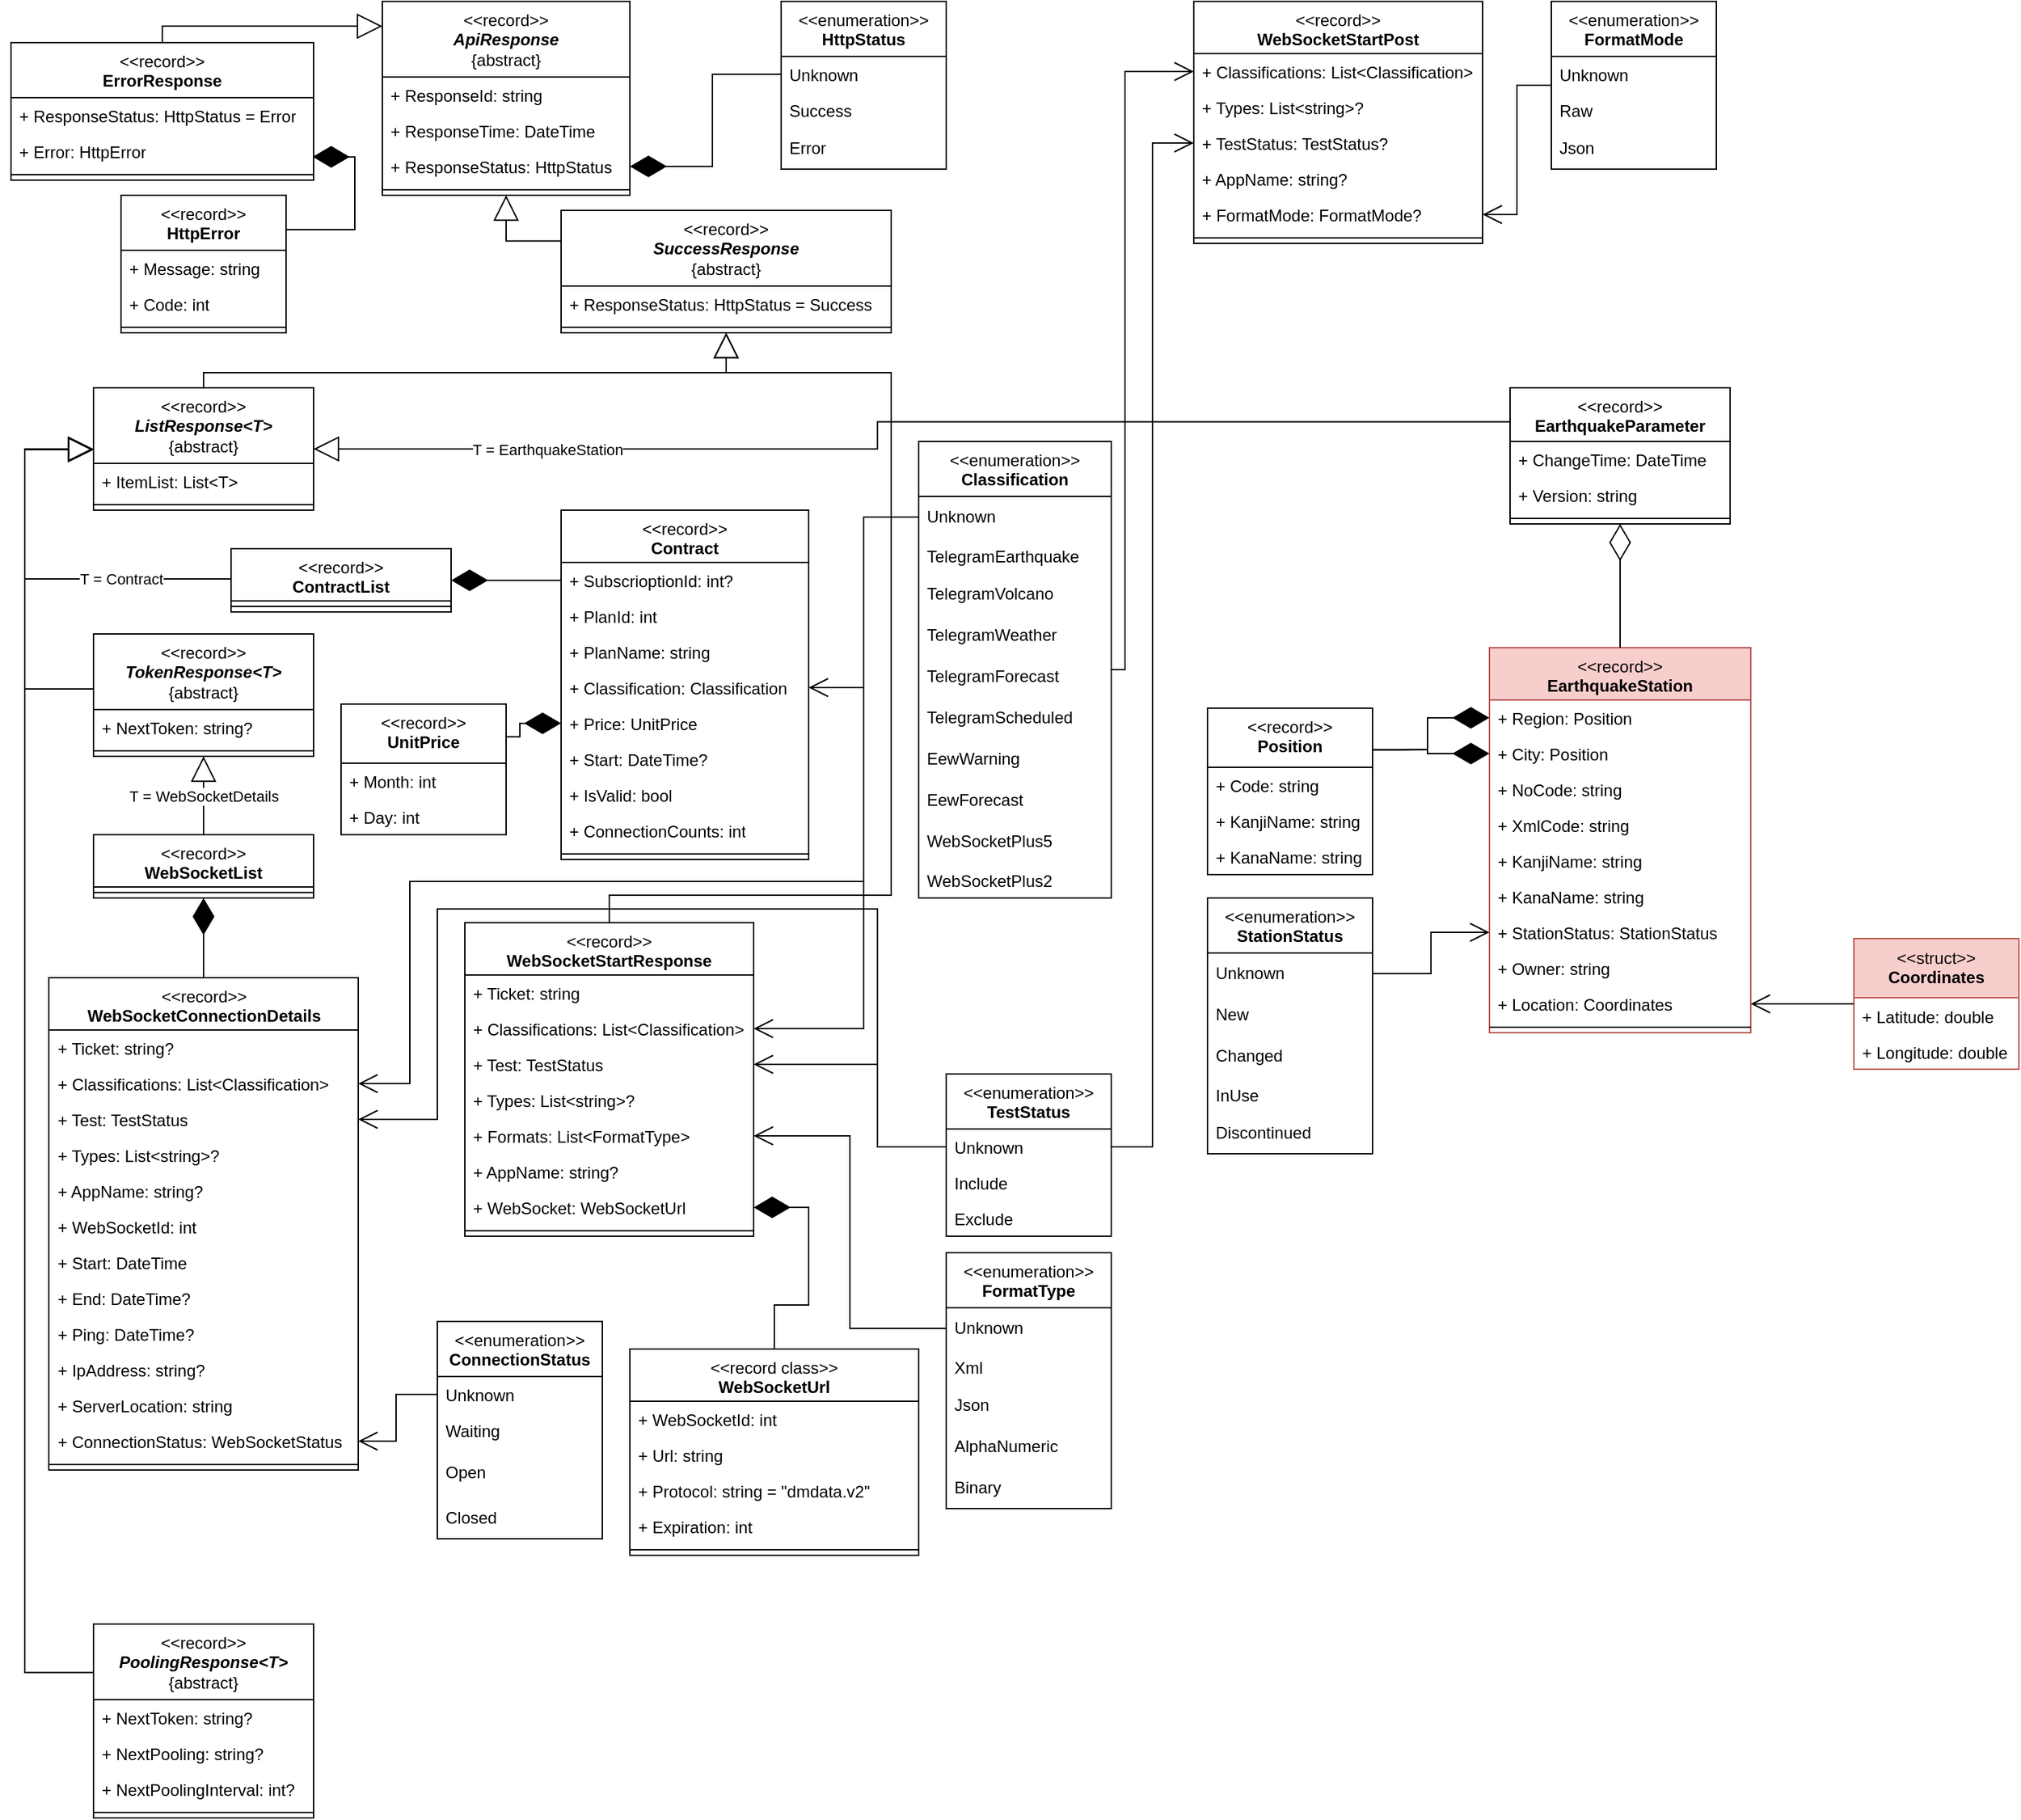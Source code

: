 <mxfile version="24.8.4">
  <diagram id="C5RBs43oDa-KdzZeNtuy" name="Page-1">
    <mxGraphModel dx="1990" dy="1328" grid="1" gridSize="10" guides="1" tooltips="1" connect="1" arrows="1" fold="1" page="1" pageScale="1" pageWidth="827" pageHeight="1169" math="0" shadow="0">
      <root>
        <mxCell id="WIyWlLk6GJQsqaUBKTNV-0" />
        <mxCell id="WIyWlLk6GJQsqaUBKTNV-1" parent="WIyWlLk6GJQsqaUBKTNV-0" />
        <mxCell id="YLLOaxHBiWGZTTnEDzXJ-4" value="&amp;lt;&amp;lt;enumeration&amp;gt;&amp;gt;&lt;br&gt;&lt;b&gt;HttpStatus&lt;/b&gt;" style="swimlane;fontStyle=0;align=center;verticalAlign=top;childLayout=stackLayout;horizontal=1;startSize=40;horizontalStack=0;resizeParent=1;resizeParentMax=0;resizeLast=0;collapsible=0;marginBottom=0;html=1;whiteSpace=wrap;movable=1;resizable=1;rotatable=1;deletable=1;editable=1;locked=0;connectable=1;" parent="WIyWlLk6GJQsqaUBKTNV-1" vertex="1">
          <mxGeometry x="580" y="10" width="120" height="122" as="geometry" />
        </mxCell>
        <mxCell id="YLLOaxHBiWGZTTnEDzXJ-6" value="Unknown" style="text;strokeColor=none;fillColor=none;align=left;verticalAlign=top;spacingLeft=4;spacingRight=4;overflow=hidden;rotatable=1;points=[[0,0.5],[1,0.5]];portConstraint=eastwest;whiteSpace=wrap;html=1;movable=1;resizable=1;deletable=1;editable=1;locked=0;connectable=1;" parent="YLLOaxHBiWGZTTnEDzXJ-4" vertex="1">
          <mxGeometry y="40" width="120" height="26" as="geometry" />
        </mxCell>
        <mxCell id="pjH03qB0m816pcfInYxz-0" value="Success" style="text;strokeColor=none;fillColor=none;align=left;verticalAlign=top;spacingLeft=4;spacingRight=4;overflow=hidden;rotatable=1;points=[[0,0.5],[1,0.5]];portConstraint=eastwest;whiteSpace=wrap;html=1;movable=1;resizable=1;deletable=1;editable=1;locked=0;connectable=1;" vertex="1" parent="YLLOaxHBiWGZTTnEDzXJ-4">
          <mxGeometry y="66" width="120" height="26" as="geometry" />
        </mxCell>
        <mxCell id="YLLOaxHBiWGZTTnEDzXJ-5" value="Error" style="text;html=1;strokeColor=none;fillColor=none;align=left;verticalAlign=middle;spacingLeft=4;spacingRight=4;overflow=hidden;rotatable=1;points=[[0,0.5],[1,0.5]];portConstraint=eastwest;whiteSpace=wrap;movable=1;resizable=1;deletable=1;editable=1;locked=0;connectable=1;" parent="YLLOaxHBiWGZTTnEDzXJ-4" vertex="1">
          <mxGeometry y="92" width="120" height="30" as="geometry" />
        </mxCell>
        <mxCell id="YLLOaxHBiWGZTTnEDzXJ-40" value="" style="endArrow=diamondThin;endFill=1;endSize=24;html=1;rounded=0;entryX=1;entryY=0.5;entryDx=0;entryDy=0;edgeStyle=orthogonalEdgeStyle;exitX=0;exitY=0.5;exitDx=0;exitDy=0;movable=1;resizable=1;rotatable=1;deletable=1;editable=1;locked=0;connectable=1;" parent="WIyWlLk6GJQsqaUBKTNV-1" source="YLLOaxHBiWGZTTnEDzXJ-6" target="YLLOaxHBiWGZTTnEDzXJ-19" edge="1">
          <mxGeometry width="160" relative="1" as="geometry">
            <mxPoint x="660" y="100" as="sourcePoint" />
            <mxPoint x="650" y="90" as="targetPoint" />
            <Array as="points">
              <mxPoint x="530" y="63" />
              <mxPoint x="530" y="130" />
            </Array>
          </mxGeometry>
        </mxCell>
        <mxCell id="YLLOaxHBiWGZTTnEDzXJ-42" value="" style="endArrow=diamondThin;endFill=1;endSize=24;html=1;rounded=0;exitX=1;exitY=0.25;exitDx=0;exitDy=0;entryX=0.997;entryY=0.656;entryDx=0;entryDy=0;entryPerimeter=0;edgeStyle=orthogonalEdgeStyle;movable=1;resizable=1;rotatable=1;deletable=1;editable=1;locked=0;connectable=1;" parent="WIyWlLk6GJQsqaUBKTNV-1" source="YLLOaxHBiWGZTTnEDzXJ-125" target="YLLOaxHBiWGZTTnEDzXJ-29" edge="1">
          <mxGeometry width="160" relative="1" as="geometry">
            <mxPoint x="490" y="210" as="sourcePoint" />
            <mxPoint x="650" y="210" as="targetPoint" />
            <Array as="points">
              <mxPoint x="270" y="176" />
              <mxPoint x="270" y="123" />
            </Array>
          </mxGeometry>
        </mxCell>
        <mxCell id="YLLOaxHBiWGZTTnEDzXJ-43" value="" style="endArrow=block;endSize=16;endFill=0;html=1;rounded=0;entryX=0;entryY=0.128;entryDx=0;entryDy=0;exitX=0.5;exitY=0;exitDx=0;exitDy=0;edgeStyle=orthogonalEdgeStyle;entryPerimeter=0;movable=1;resizable=1;rotatable=1;deletable=1;editable=1;locked=0;connectable=1;" parent="WIyWlLk6GJQsqaUBKTNV-1" source="YLLOaxHBiWGZTTnEDzXJ-134" target="YLLOaxHBiWGZTTnEDzXJ-117" edge="1">
          <mxGeometry x="0.765" y="38" width="160" relative="1" as="geometry">
            <mxPoint x="520" y="200" as="sourcePoint" />
            <mxPoint x="640" y="180" as="targetPoint" />
            <mxPoint as="offset" />
          </mxGeometry>
        </mxCell>
        <mxCell id="YLLOaxHBiWGZTTnEDzXJ-44" value="" style="endArrow=block;endSize=16;endFill=0;html=1;rounded=0;exitX=0;exitY=0.25;exitDx=0;exitDy=0;edgeStyle=orthogonalEdgeStyle;entryX=0.5;entryY=1;entryDx=0;entryDy=0;movable=1;resizable=1;rotatable=1;deletable=1;editable=1;locked=0;connectable=1;" parent="WIyWlLk6GJQsqaUBKTNV-1" source="YLLOaxHBiWGZTTnEDzXJ-142" target="YLLOaxHBiWGZTTnEDzXJ-117" edge="1">
          <mxGeometry width="160" relative="1" as="geometry">
            <mxPoint x="340" y="180" as="sourcePoint" />
            <mxPoint x="500" y="180" as="targetPoint" />
            <Array as="points">
              <mxPoint x="380" y="184" />
            </Array>
          </mxGeometry>
        </mxCell>
        <mxCell id="YLLOaxHBiWGZTTnEDzXJ-48" value="" style="endArrow=block;endSize=16;endFill=0;html=1;rounded=0;exitX=0.5;exitY=0;exitDx=0;exitDy=0;entryX=0.5;entryY=1;entryDx=0;entryDy=0;edgeStyle=orthogonalEdgeStyle;movable=1;resizable=1;rotatable=1;deletable=1;editable=1;locked=0;connectable=1;" parent="WIyWlLk6GJQsqaUBKTNV-1" source="YLLOaxHBiWGZTTnEDzXJ-147" target="YLLOaxHBiWGZTTnEDzXJ-142" edge="1">
          <mxGeometry width="160" relative="1" as="geometry">
            <mxPoint x="280" y="270" as="sourcePoint" />
            <mxPoint x="440" y="270" as="targetPoint" />
            <Array as="points">
              <mxPoint x="160" y="280" />
              <mxPoint x="540" y="280" />
            </Array>
          </mxGeometry>
        </mxCell>
        <mxCell id="YLLOaxHBiWGZTTnEDzXJ-79" value="&amp;lt;&amp;lt;enumeration&amp;gt;&amp;gt;&lt;br&gt;&lt;b&gt;Classification&lt;/b&gt;" style="swimlane;fontStyle=0;align=center;verticalAlign=top;childLayout=stackLayout;horizontal=1;startSize=40;horizontalStack=0;resizeParent=1;resizeParentMax=0;resizeLast=0;collapsible=0;marginBottom=0;html=1;whiteSpace=wrap;movable=1;resizable=1;rotatable=1;deletable=1;editable=1;locked=0;connectable=1;" parent="WIyWlLk6GJQsqaUBKTNV-1" vertex="1">
          <mxGeometry x="680" y="330" width="140" height="332" as="geometry" />
        </mxCell>
        <mxCell id="ryrtGhmW_Z26ruCLo2IK-98" value="Unknown" style="text;html=1;strokeColor=none;fillColor=none;align=left;verticalAlign=middle;spacingLeft=4;spacingRight=4;overflow=hidden;rotatable=1;points=[[0,0.5],[1,0.5]];portConstraint=eastwest;whiteSpace=wrap;movable=1;resizable=1;deletable=1;editable=1;locked=0;connectable=1;" parent="YLLOaxHBiWGZTTnEDzXJ-79" vertex="1">
          <mxGeometry y="40" width="140" height="30" as="geometry" />
        </mxCell>
        <mxCell id="ryrtGhmW_Z26ruCLo2IK-88" value="TelegramEarthquake" style="text;strokeColor=none;fillColor=none;align=left;verticalAlign=top;spacingLeft=4;spacingRight=4;overflow=hidden;rotatable=1;points=[[0,0.5],[1,0.5]];portConstraint=eastwest;whiteSpace=wrap;html=1;movable=1;resizable=1;deletable=1;editable=1;locked=0;connectable=1;" parent="YLLOaxHBiWGZTTnEDzXJ-79" vertex="1">
          <mxGeometry y="70" width="140" height="26" as="geometry" />
        </mxCell>
        <mxCell id="ryrtGhmW_Z26ruCLo2IK-89" value="TelegramVolcano" style="text;html=1;strokeColor=none;fillColor=none;align=left;verticalAlign=middle;spacingLeft=4;spacingRight=4;overflow=hidden;rotatable=1;points=[[0,0.5],[1,0.5]];portConstraint=eastwest;whiteSpace=wrap;movable=1;resizable=1;deletable=1;editable=1;locked=0;connectable=1;" parent="YLLOaxHBiWGZTTnEDzXJ-79" vertex="1">
          <mxGeometry y="96" width="140" height="30" as="geometry" />
        </mxCell>
        <mxCell id="ryrtGhmW_Z26ruCLo2IK-90" value="TelegramWeather" style="text;html=1;strokeColor=none;fillColor=none;align=left;verticalAlign=middle;spacingLeft=4;spacingRight=4;overflow=hidden;rotatable=1;points=[[0,0.5],[1,0.5]];portConstraint=eastwest;whiteSpace=wrap;movable=1;resizable=1;deletable=1;editable=1;locked=0;connectable=1;" parent="YLLOaxHBiWGZTTnEDzXJ-79" vertex="1">
          <mxGeometry y="126" width="140" height="30" as="geometry" />
        </mxCell>
        <mxCell id="ryrtGhmW_Z26ruCLo2IK-91" value="TelegramForecast" style="text;html=1;strokeColor=none;fillColor=none;align=left;verticalAlign=middle;spacingLeft=4;spacingRight=4;overflow=hidden;rotatable=1;points=[[0,0.5],[1,0.5]];portConstraint=eastwest;whiteSpace=wrap;movable=1;resizable=1;deletable=1;editable=1;locked=0;connectable=1;" parent="YLLOaxHBiWGZTTnEDzXJ-79" vertex="1">
          <mxGeometry y="156" width="140" height="30" as="geometry" />
        </mxCell>
        <mxCell id="ryrtGhmW_Z26ruCLo2IK-92" value="TelegramScheduled" style="text;html=1;strokeColor=none;fillColor=none;align=left;verticalAlign=middle;spacingLeft=4;spacingRight=4;overflow=hidden;rotatable=1;points=[[0,0.5],[1,0.5]];portConstraint=eastwest;whiteSpace=wrap;movable=1;resizable=1;deletable=1;editable=1;locked=0;connectable=1;" parent="YLLOaxHBiWGZTTnEDzXJ-79" vertex="1">
          <mxGeometry y="186" width="140" height="30" as="geometry" />
        </mxCell>
        <mxCell id="ryrtGhmW_Z26ruCLo2IK-95" value="EewWarning" style="text;html=1;strokeColor=none;fillColor=none;align=left;verticalAlign=middle;spacingLeft=4;spacingRight=4;overflow=hidden;rotatable=1;points=[[0,0.5],[1,0.5]];portConstraint=eastwest;whiteSpace=wrap;movable=1;resizable=1;deletable=1;editable=1;locked=0;connectable=1;" parent="YLLOaxHBiWGZTTnEDzXJ-79" vertex="1">
          <mxGeometry y="216" width="140" height="30" as="geometry" />
        </mxCell>
        <mxCell id="ryrtGhmW_Z26ruCLo2IK-94" value="EewForecast" style="text;html=1;strokeColor=none;fillColor=none;align=left;verticalAlign=middle;spacingLeft=4;spacingRight=4;overflow=hidden;rotatable=1;points=[[0,0.5],[1,0.5]];portConstraint=eastwest;whiteSpace=wrap;movable=1;resizable=1;deletable=1;editable=1;locked=0;connectable=1;" parent="YLLOaxHBiWGZTTnEDzXJ-79" vertex="1">
          <mxGeometry y="246" width="140" height="30" as="geometry" />
        </mxCell>
        <mxCell id="ryrtGhmW_Z26ruCLo2IK-97" value="WebSocketPlus5" style="text;html=1;strokeColor=none;fillColor=none;align=left;verticalAlign=middle;spacingLeft=4;spacingRight=4;overflow=hidden;rotatable=1;points=[[0,0.5],[1,0.5]];portConstraint=eastwest;whiteSpace=wrap;movable=1;resizable=1;deletable=1;editable=1;locked=0;connectable=1;" parent="YLLOaxHBiWGZTTnEDzXJ-79" vertex="1">
          <mxGeometry y="276" width="140" height="30" as="geometry" />
        </mxCell>
        <mxCell id="ryrtGhmW_Z26ruCLo2IK-96" value="WebSocketPlus2" style="text;strokeColor=none;fillColor=none;align=left;verticalAlign=top;spacingLeft=4;spacingRight=4;overflow=hidden;rotatable=1;points=[[0,0.5],[1,0.5]];portConstraint=eastwest;whiteSpace=wrap;html=1;movable=1;resizable=1;deletable=1;editable=1;locked=0;connectable=1;" parent="YLLOaxHBiWGZTTnEDzXJ-79" vertex="1">
          <mxGeometry y="306" width="140" height="26" as="geometry" />
        </mxCell>
        <mxCell id="YLLOaxHBiWGZTTnEDzXJ-103" value="" style="endArrow=diamondThin;endFill=1;endSize=24;html=1;rounded=0;entryX=1;entryY=0.5;entryDx=0;entryDy=0;exitX=0;exitY=0.5;exitDx=0;exitDy=0;edgeStyle=orthogonalEdgeStyle;movable=1;resizable=1;rotatable=1;deletable=1;editable=1;locked=0;connectable=1;" parent="WIyWlLk6GJQsqaUBKTNV-1" source="YLLOaxHBiWGZTTnEDzXJ-55" target="YLLOaxHBiWGZTTnEDzXJ-150" edge="1">
          <mxGeometry width="160" relative="1" as="geometry">
            <mxPoint x="413" y="431" as="sourcePoint" />
            <mxPoint x="460" y="560" as="targetPoint" />
          </mxGeometry>
        </mxCell>
        <mxCell id="YLLOaxHBiWGZTTnEDzXJ-104" value="T = Contract" style="endArrow=block;endSize=16;endFill=0;html=1;rounded=0;entryX=0;entryY=0.5;entryDx=0;entryDy=0;exitX=0;exitY=0.5;exitDx=0;exitDy=0;edgeStyle=orthogonalEdgeStyle;movable=1;resizable=1;rotatable=1;deletable=1;editable=1;locked=0;connectable=1;" parent="WIyWlLk6GJQsqaUBKTNV-1" source="YLLOaxHBiWGZTTnEDzXJ-150" target="YLLOaxHBiWGZTTnEDzXJ-147" edge="1">
          <mxGeometry x="-0.45" width="160" relative="1" as="geometry">
            <mxPoint x="250" y="450" as="sourcePoint" />
            <mxPoint x="410" y="450" as="targetPoint" />
            <Array as="points">
              <mxPoint x="30" y="430" />
              <mxPoint x="30" y="336" />
              <mxPoint x="80" y="336" />
            </Array>
            <mxPoint as="offset" />
          </mxGeometry>
        </mxCell>
        <mxCell id="YLLOaxHBiWGZTTnEDzXJ-117" value="&amp;lt;&amp;lt;record&amp;gt;&amp;gt;&lt;br&gt;&lt;b&gt;&lt;i&gt;ApiResponse&lt;/i&gt;&lt;/b&gt;&lt;br&gt;{abstract}" style="swimlane;fontStyle=0;align=center;verticalAlign=top;childLayout=stackLayout;horizontal=1;startSize=55;horizontalStack=0;resizeParent=1;resizeParentMax=0;resizeLast=0;collapsible=0;marginBottom=0;html=1;whiteSpace=wrap;movable=1;resizable=1;rotatable=1;deletable=1;editable=1;locked=0;connectable=1;" parent="WIyWlLk6GJQsqaUBKTNV-1" vertex="1">
          <mxGeometry x="290" y="10" width="180" height="141" as="geometry" />
        </mxCell>
        <mxCell id="YLLOaxHBiWGZTTnEDzXJ-18" value="+ ResponseId: string" style="text;strokeColor=none;fillColor=none;align=left;verticalAlign=top;spacingLeft=4;spacingRight=4;overflow=hidden;rotatable=1;points=[[0,0.5],[1,0.5]];portConstraint=eastwest;whiteSpace=wrap;html=1;movable=1;resizable=1;deletable=1;editable=1;locked=0;connectable=1;" parent="YLLOaxHBiWGZTTnEDzXJ-117" vertex="1">
          <mxGeometry y="55" width="180" height="26" as="geometry" />
        </mxCell>
        <mxCell id="YLLOaxHBiWGZTTnEDzXJ-15" value="+ ResponseTime: DateTime" style="text;strokeColor=none;fillColor=none;align=left;verticalAlign=top;spacingLeft=4;spacingRight=4;overflow=hidden;rotatable=1;points=[[0,0.5],[1,0.5]];portConstraint=eastwest;whiteSpace=wrap;html=1;movable=1;resizable=1;deletable=1;editable=1;locked=0;connectable=1;" parent="YLLOaxHBiWGZTTnEDzXJ-117" vertex="1">
          <mxGeometry y="81" width="180" height="26" as="geometry" />
        </mxCell>
        <mxCell id="YLLOaxHBiWGZTTnEDzXJ-19" value="+ ResponseStatus: HttpStatus" style="text;strokeColor=none;fillColor=none;align=left;verticalAlign=top;spacingLeft=4;spacingRight=4;overflow=hidden;rotatable=1;points=[[0,0.5],[1,0.5]];portConstraint=eastwest;whiteSpace=wrap;html=1;movable=1;resizable=1;deletable=1;editable=1;locked=0;connectable=1;" parent="YLLOaxHBiWGZTTnEDzXJ-117" vertex="1">
          <mxGeometry y="107" width="180" height="26" as="geometry" />
        </mxCell>
        <mxCell id="YLLOaxHBiWGZTTnEDzXJ-122" value="" style="line;strokeWidth=1;fillColor=none;align=left;verticalAlign=middle;spacingTop=-1;spacingLeft=3;spacingRight=3;rotatable=1;labelPosition=right;points=[];portConstraint=eastwest;movable=1;resizable=1;deletable=1;editable=1;locked=0;connectable=1;" parent="YLLOaxHBiWGZTTnEDzXJ-117" vertex="1">
          <mxGeometry y="133" width="180" height="8" as="geometry" />
        </mxCell>
        <mxCell id="YLLOaxHBiWGZTTnEDzXJ-125" value="&amp;lt;&amp;lt;record&amp;gt;&amp;gt;&lt;br&gt;&lt;b&gt;HttpError&lt;/b&gt;" style="swimlane;fontStyle=0;align=center;verticalAlign=top;childLayout=stackLayout;horizontal=1;startSize=40;horizontalStack=0;resizeParent=1;resizeParentMax=0;resizeLast=0;collapsible=0;marginBottom=0;html=1;whiteSpace=wrap;movable=1;resizable=1;rotatable=1;deletable=1;editable=1;locked=0;connectable=1;" parent="WIyWlLk6GJQsqaUBKTNV-1" vertex="1">
          <mxGeometry x="100" y="151" width="120" height="100" as="geometry" />
        </mxCell>
        <mxCell id="YLLOaxHBiWGZTTnEDzXJ-34" value="+ Message: string" style="text;strokeColor=none;fillColor=none;align=left;verticalAlign=top;spacingLeft=4;spacingRight=4;overflow=hidden;rotatable=1;points=[[0,0.5],[1,0.5]];portConstraint=eastwest;whiteSpace=wrap;html=1;movable=1;resizable=1;deletable=1;editable=1;locked=0;connectable=1;" parent="YLLOaxHBiWGZTTnEDzXJ-125" vertex="1">
          <mxGeometry y="40" width="120" height="26" as="geometry" />
        </mxCell>
        <mxCell id="YLLOaxHBiWGZTTnEDzXJ-35" value="+ Code: int" style="text;strokeColor=none;fillColor=none;align=left;verticalAlign=top;spacingLeft=4;spacingRight=4;overflow=hidden;rotatable=1;points=[[0,0.5],[1,0.5]];portConstraint=eastwest;whiteSpace=wrap;html=1;movable=1;resizable=1;deletable=1;editable=1;locked=0;connectable=1;" parent="YLLOaxHBiWGZTTnEDzXJ-125" vertex="1">
          <mxGeometry y="66" width="120" height="26" as="geometry" />
        </mxCell>
        <mxCell id="YLLOaxHBiWGZTTnEDzXJ-129" value="" style="line;strokeWidth=1;fillColor=none;align=left;verticalAlign=middle;spacingTop=-1;spacingLeft=3;spacingRight=3;rotatable=1;labelPosition=right;points=[];portConstraint=eastwest;movable=1;resizable=1;deletable=1;editable=1;locked=0;connectable=1;" parent="YLLOaxHBiWGZTTnEDzXJ-125" vertex="1">
          <mxGeometry y="92" width="120" height="8" as="geometry" />
        </mxCell>
        <mxCell id="YLLOaxHBiWGZTTnEDzXJ-134" value="&amp;lt;&amp;lt;record&amp;gt;&amp;gt;&lt;br&gt;&lt;b&gt;ErrorResponse&lt;/b&gt;" style="swimlane;fontStyle=0;align=center;verticalAlign=top;childLayout=stackLayout;horizontal=1;startSize=40;horizontalStack=0;resizeParent=1;resizeParentMax=0;resizeLast=0;collapsible=0;marginBottom=0;html=1;whiteSpace=wrap;movable=1;resizable=1;rotatable=1;deletable=1;editable=1;locked=0;connectable=1;" parent="WIyWlLk6GJQsqaUBKTNV-1" vertex="1">
          <mxGeometry x="20" y="40" width="220" height="100" as="geometry" />
        </mxCell>
        <mxCell id="YLLOaxHBiWGZTTnEDzXJ-28" value="+ ResponseStatus: HttpStatus = Error" style="text;strokeColor=none;fillColor=none;align=left;verticalAlign=top;spacingLeft=4;spacingRight=4;overflow=hidden;rotatable=1;points=[[0,0.5],[1,0.5]];portConstraint=eastwest;whiteSpace=wrap;html=1;movable=1;resizable=1;deletable=1;editable=1;locked=0;connectable=1;" parent="YLLOaxHBiWGZTTnEDzXJ-134" vertex="1">
          <mxGeometry y="40" width="220" height="26" as="geometry" />
        </mxCell>
        <mxCell id="YLLOaxHBiWGZTTnEDzXJ-29" value="+ Error: HttpError" style="text;strokeColor=none;fillColor=none;align=left;verticalAlign=top;spacingLeft=4;spacingRight=4;overflow=hidden;rotatable=1;points=[[0,0.5],[1,0.5]];portConstraint=eastwest;whiteSpace=wrap;html=1;movable=1;resizable=1;deletable=1;editable=1;locked=0;connectable=1;" parent="YLLOaxHBiWGZTTnEDzXJ-134" vertex="1">
          <mxGeometry y="66" width="220" height="26" as="geometry" />
        </mxCell>
        <mxCell id="YLLOaxHBiWGZTTnEDzXJ-137" value="" style="line;strokeWidth=1;fillColor=none;align=left;verticalAlign=middle;spacingTop=-1;spacingLeft=3;spacingRight=3;rotatable=1;labelPosition=right;points=[];portConstraint=eastwest;movable=1;resizable=1;deletable=1;editable=1;locked=0;connectable=1;" parent="YLLOaxHBiWGZTTnEDzXJ-134" vertex="1">
          <mxGeometry y="92" width="220" height="8" as="geometry" />
        </mxCell>
        <mxCell id="YLLOaxHBiWGZTTnEDzXJ-142" value="&amp;lt;&amp;lt;record&amp;gt;&amp;gt;&lt;br&gt;&lt;b&gt;&lt;i&gt;SuccessResponse&lt;/i&gt;&lt;/b&gt;&lt;br&gt;{abstract}" style="swimlane;fontStyle=0;align=center;verticalAlign=top;childLayout=stackLayout;horizontal=1;startSize=55;horizontalStack=0;resizeParent=1;resizeParentMax=0;resizeLast=0;collapsible=0;marginBottom=0;html=1;whiteSpace=wrap;movable=1;resizable=1;rotatable=1;deletable=1;editable=1;locked=0;connectable=1;" parent="WIyWlLk6GJQsqaUBKTNV-1" vertex="1">
          <mxGeometry x="420" y="162" width="240" height="89" as="geometry" />
        </mxCell>
        <mxCell id="YLLOaxHBiWGZTTnEDzXJ-145" value="+ ResponseStatus: HttpStatus = Success" style="text;strokeColor=none;fillColor=none;align=left;verticalAlign=top;spacingLeft=4;spacingRight=4;overflow=hidden;rotatable=1;points=[[0,0.5],[1,0.5]];portConstraint=eastwest;whiteSpace=wrap;html=1;movable=1;resizable=1;deletable=1;editable=1;locked=0;connectable=1;" parent="YLLOaxHBiWGZTTnEDzXJ-142" vertex="1">
          <mxGeometry y="55" width="240" height="26" as="geometry" />
        </mxCell>
        <mxCell id="YLLOaxHBiWGZTTnEDzXJ-146" value="" style="line;strokeWidth=1;fillColor=none;align=left;verticalAlign=middle;spacingTop=-1;spacingLeft=3;spacingRight=3;rotatable=1;labelPosition=right;points=[];portConstraint=eastwest;movable=1;resizable=1;deletable=1;editable=1;locked=0;connectable=1;" parent="YLLOaxHBiWGZTTnEDzXJ-142" vertex="1">
          <mxGeometry y="81" width="240" height="8" as="geometry" />
        </mxCell>
        <mxCell id="YLLOaxHBiWGZTTnEDzXJ-147" value="&amp;lt;&amp;lt;record&amp;gt;&amp;gt;&lt;br&gt;&lt;b&gt;&lt;i&gt;ListResponse&amp;lt;T&amp;gt;&lt;/i&gt;&lt;/b&gt;&lt;br&gt;{abstract}" style="swimlane;fontStyle=0;align=center;verticalAlign=top;childLayout=stackLayout;horizontal=1;startSize=55;horizontalStack=0;resizeParent=1;resizeParentMax=0;resizeLast=0;collapsible=0;marginBottom=0;html=1;whiteSpace=wrap;movable=1;resizable=1;rotatable=1;deletable=1;editable=1;locked=0;connectable=1;" parent="WIyWlLk6GJQsqaUBKTNV-1" vertex="1">
          <mxGeometry x="80" y="291" width="160" height="89" as="geometry" />
        </mxCell>
        <mxCell id="YLLOaxHBiWGZTTnEDzXJ-148" value="+ ItemList: List&amp;lt;T&amp;gt;" style="text;strokeColor=none;fillColor=none;align=left;verticalAlign=top;spacingLeft=4;spacingRight=4;overflow=hidden;rotatable=1;points=[[0,0.5],[1,0.5]];portConstraint=eastwest;whiteSpace=wrap;html=1;movable=1;resizable=1;deletable=1;editable=1;locked=0;connectable=1;" parent="YLLOaxHBiWGZTTnEDzXJ-147" vertex="1">
          <mxGeometry y="55" width="160" height="26" as="geometry" />
        </mxCell>
        <mxCell id="YLLOaxHBiWGZTTnEDzXJ-149" value="" style="line;strokeWidth=1;fillColor=none;align=left;verticalAlign=middle;spacingTop=-1;spacingLeft=3;spacingRight=3;rotatable=1;labelPosition=right;points=[];portConstraint=eastwest;movable=1;resizable=1;deletable=1;editable=1;locked=0;connectable=1;" parent="YLLOaxHBiWGZTTnEDzXJ-147" vertex="1">
          <mxGeometry y="81" width="160" height="8" as="geometry" />
        </mxCell>
        <mxCell id="YLLOaxHBiWGZTTnEDzXJ-150" value="&amp;lt;&amp;lt;record&amp;gt;&amp;gt;&lt;br&gt;&lt;b&gt;ContractList&lt;/b&gt;" style="swimlane;fontStyle=0;align=center;verticalAlign=top;childLayout=stackLayout;horizontal=1;startSize=38;horizontalStack=0;resizeParent=1;resizeParentMax=0;resizeLast=0;collapsible=0;marginBottom=0;html=1;whiteSpace=wrap;movable=1;resizable=1;rotatable=1;deletable=1;editable=1;locked=0;connectable=1;" parent="WIyWlLk6GJQsqaUBKTNV-1" vertex="1">
          <mxGeometry x="180" y="408" width="160" height="46" as="geometry" />
        </mxCell>
        <mxCell id="YLLOaxHBiWGZTTnEDzXJ-152" value="" style="line;strokeWidth=1;fillColor=none;align=left;verticalAlign=middle;spacingTop=-1;spacingLeft=3;spacingRight=3;rotatable=1;labelPosition=right;points=[];portConstraint=eastwest;movable=1;resizable=1;deletable=1;editable=1;locked=0;connectable=1;" parent="YLLOaxHBiWGZTTnEDzXJ-150" vertex="1">
          <mxGeometry y="38" width="160" height="8" as="geometry" />
        </mxCell>
        <mxCell id="YLLOaxHBiWGZTTnEDzXJ-154" value="&amp;lt;&amp;lt;record&amp;gt;&amp;gt;&lt;br&gt;&lt;b&gt;Contract&lt;/b&gt;" style="swimlane;fontStyle=0;align=center;verticalAlign=top;childLayout=stackLayout;horizontal=1;startSize=38;horizontalStack=0;resizeParent=1;resizeParentMax=0;resizeLast=0;collapsible=0;marginBottom=0;html=1;whiteSpace=wrap;movable=1;resizable=1;rotatable=1;deletable=1;editable=1;locked=0;connectable=1;" parent="WIyWlLk6GJQsqaUBKTNV-1" vertex="1">
          <mxGeometry x="420" y="380" width="180" height="254" as="geometry" />
        </mxCell>
        <mxCell id="YLLOaxHBiWGZTTnEDzXJ-55" value="+ SubscrioptionId: int?" style="text;strokeColor=none;fillColor=none;align=left;verticalAlign=top;spacingLeft=4;spacingRight=4;overflow=hidden;rotatable=1;points=[[0,0.5],[1,0.5]];portConstraint=eastwest;whiteSpace=wrap;html=1;movable=1;resizable=1;deletable=1;editable=1;locked=0;connectable=1;" parent="YLLOaxHBiWGZTTnEDzXJ-154" vertex="1">
          <mxGeometry y="38" width="180" height="26" as="geometry" />
        </mxCell>
        <mxCell id="YLLOaxHBiWGZTTnEDzXJ-56" value="+ PlanId: int" style="text;strokeColor=none;fillColor=none;align=left;verticalAlign=top;spacingLeft=4;spacingRight=4;overflow=hidden;rotatable=1;points=[[0,0.5],[1,0.5]];portConstraint=eastwest;whiteSpace=wrap;html=1;movable=1;resizable=1;deletable=1;editable=1;locked=0;connectable=1;" parent="YLLOaxHBiWGZTTnEDzXJ-154" vertex="1">
          <mxGeometry y="64" width="180" height="26" as="geometry" />
        </mxCell>
        <mxCell id="YLLOaxHBiWGZTTnEDzXJ-57" value="+ PlanName: string" style="text;strokeColor=none;fillColor=none;align=left;verticalAlign=top;spacingLeft=4;spacingRight=4;overflow=hidden;rotatable=1;points=[[0,0.5],[1,0.5]];portConstraint=eastwest;whiteSpace=wrap;html=1;movable=1;resizable=1;deletable=1;editable=1;locked=0;connectable=1;" parent="YLLOaxHBiWGZTTnEDzXJ-154" vertex="1">
          <mxGeometry y="90" width="180" height="26" as="geometry" />
        </mxCell>
        <mxCell id="YLLOaxHBiWGZTTnEDzXJ-60" value="+ Classification: Classification" style="text;strokeColor=none;fillColor=none;align=left;verticalAlign=top;spacingLeft=4;spacingRight=4;overflow=hidden;rotatable=1;points=[[0,0.5],[1,0.5]];portConstraint=eastwest;whiteSpace=wrap;html=1;movable=1;resizable=1;deletable=1;editable=1;locked=0;connectable=1;" parent="YLLOaxHBiWGZTTnEDzXJ-154" vertex="1">
          <mxGeometry y="116" width="180" height="26" as="geometry" />
        </mxCell>
        <mxCell id="YLLOaxHBiWGZTTnEDzXJ-59" value="+ Price: UnitPrice" style="text;strokeColor=none;fillColor=none;align=left;verticalAlign=top;spacingLeft=4;spacingRight=4;overflow=hidden;rotatable=1;points=[[0,0.5],[1,0.5]];portConstraint=eastwest;whiteSpace=wrap;html=1;movable=1;resizable=1;deletable=1;editable=1;locked=0;connectable=1;" parent="YLLOaxHBiWGZTTnEDzXJ-154" vertex="1">
          <mxGeometry y="142" width="180" height="26" as="geometry" />
        </mxCell>
        <mxCell id="YLLOaxHBiWGZTTnEDzXJ-73" value="+ Start: DateTime?" style="text;strokeColor=none;fillColor=none;align=left;verticalAlign=top;spacingLeft=4;spacingRight=4;overflow=hidden;rotatable=1;points=[[0,0.5],[1,0.5]];portConstraint=eastwest;whiteSpace=wrap;html=1;movable=1;resizable=1;deletable=1;editable=1;locked=0;connectable=1;" parent="YLLOaxHBiWGZTTnEDzXJ-154" vertex="1">
          <mxGeometry y="168" width="180" height="26" as="geometry" />
        </mxCell>
        <mxCell id="YLLOaxHBiWGZTTnEDzXJ-72" value="+ IsValid: bool" style="text;strokeColor=none;fillColor=none;align=left;verticalAlign=top;spacingLeft=4;spacingRight=4;overflow=hidden;rotatable=1;points=[[0,0.5],[1,0.5]];portConstraint=eastwest;whiteSpace=wrap;html=1;movable=1;resizable=1;deletable=1;editable=1;locked=0;connectable=1;" parent="YLLOaxHBiWGZTTnEDzXJ-154" vertex="1">
          <mxGeometry y="194" width="180" height="26" as="geometry" />
        </mxCell>
        <mxCell id="YLLOaxHBiWGZTTnEDzXJ-74" value="+ ConnectionCounts: int" style="text;strokeColor=none;fillColor=none;align=left;verticalAlign=top;spacingLeft=4;spacingRight=4;overflow=hidden;rotatable=1;points=[[0,0.5],[1,0.5]];portConstraint=eastwest;whiteSpace=wrap;html=1;movable=1;resizable=1;deletable=1;editable=1;locked=0;connectable=1;" parent="YLLOaxHBiWGZTTnEDzXJ-154" vertex="1">
          <mxGeometry y="220" width="180" height="26" as="geometry" />
        </mxCell>
        <mxCell id="YLLOaxHBiWGZTTnEDzXJ-156" value="" style="line;strokeWidth=1;fillColor=none;align=left;verticalAlign=middle;spacingTop=-1;spacingLeft=3;spacingRight=3;rotatable=1;labelPosition=right;points=[];portConstraint=eastwest;movable=1;resizable=1;deletable=1;editable=1;locked=0;connectable=1;" parent="YLLOaxHBiWGZTTnEDzXJ-154" vertex="1">
          <mxGeometry y="246" width="180" height="8" as="geometry" />
        </mxCell>
        <mxCell id="YLLOaxHBiWGZTTnEDzXJ-157" value="&amp;lt;&amp;lt;record&amp;gt;&amp;gt;&lt;br&gt;&lt;b&gt;&lt;i&gt;TokenResponse&amp;lt;T&amp;gt;&lt;/i&gt;&lt;/b&gt;&lt;br&gt;{abstract}" style="swimlane;fontStyle=0;align=center;verticalAlign=top;childLayout=stackLayout;horizontal=1;startSize=55;horizontalStack=0;resizeParent=1;resizeParentMax=0;resizeLast=0;collapsible=0;marginBottom=0;html=1;whiteSpace=wrap;movable=1;resizable=1;rotatable=1;deletable=1;editable=1;locked=0;connectable=1;" parent="WIyWlLk6GJQsqaUBKTNV-1" vertex="1">
          <mxGeometry x="80" y="470" width="160" height="89" as="geometry" />
        </mxCell>
        <mxCell id="YLLOaxHBiWGZTTnEDzXJ-158" value="+ NextToken: string?" style="text;strokeColor=none;fillColor=none;align=left;verticalAlign=top;spacingLeft=4;spacingRight=4;overflow=hidden;rotatable=1;points=[[0,0.5],[1,0.5]];portConstraint=eastwest;whiteSpace=wrap;html=1;movable=1;resizable=1;deletable=1;editable=1;locked=0;connectable=1;" parent="YLLOaxHBiWGZTTnEDzXJ-157" vertex="1">
          <mxGeometry y="55" width="160" height="26" as="geometry" />
        </mxCell>
        <mxCell id="YLLOaxHBiWGZTTnEDzXJ-159" value="" style="line;strokeWidth=1;fillColor=none;align=left;verticalAlign=middle;spacingTop=-1;spacingLeft=3;spacingRight=3;rotatable=1;labelPosition=right;points=[];portConstraint=eastwest;movable=1;resizable=1;deletable=1;editable=1;locked=0;connectable=1;" parent="YLLOaxHBiWGZTTnEDzXJ-157" vertex="1">
          <mxGeometry y="81" width="160" height="8" as="geometry" />
        </mxCell>
        <mxCell id="YLLOaxHBiWGZTTnEDzXJ-161" value="" style="endArrow=block;endSize=16;endFill=0;html=1;rounded=0;entryX=0;entryY=0.5;entryDx=0;entryDy=0;exitX=0;exitY=0.5;exitDx=0;exitDy=0;edgeStyle=orthogonalEdgeStyle;movable=1;resizable=1;rotatable=1;deletable=1;editable=1;locked=0;connectable=1;" parent="WIyWlLk6GJQsqaUBKTNV-1" source="YLLOaxHBiWGZTTnEDzXJ-157" target="YLLOaxHBiWGZTTnEDzXJ-147" edge="1">
          <mxGeometry width="160" relative="1" as="geometry">
            <mxPoint x="270" y="580" as="sourcePoint" />
            <mxPoint x="430" y="580" as="targetPoint" />
            <Array as="points">
              <mxPoint x="80" y="510" />
              <mxPoint x="30" y="510" />
              <mxPoint x="30" y="336" />
              <mxPoint x="80" y="336" />
            </Array>
          </mxGeometry>
        </mxCell>
        <mxCell id="YLLOaxHBiWGZTTnEDzXJ-162" value="&amp;lt;&amp;lt;record&amp;gt;&amp;gt;&lt;br&gt;&lt;div&gt;&lt;b&gt;&lt;i&gt;PoolingResponse&amp;lt;T&amp;gt;&lt;/i&gt;&lt;/b&gt;&lt;br&gt;{abstract}&lt;/div&gt;" style="swimlane;fontStyle=0;align=center;verticalAlign=top;childLayout=stackLayout;horizontal=1;startSize=55;horizontalStack=0;resizeParent=1;resizeParentMax=0;resizeLast=0;collapsible=0;marginBottom=0;html=1;whiteSpace=wrap;movable=1;resizable=1;rotatable=1;deletable=1;editable=1;locked=0;connectable=1;" parent="WIyWlLk6GJQsqaUBKTNV-1" vertex="1">
          <mxGeometry x="80" y="1190" width="160" height="141" as="geometry" />
        </mxCell>
        <mxCell id="YLLOaxHBiWGZTTnEDzXJ-185" value="+ NextToken: string?" style="text;strokeColor=none;fillColor=none;align=left;verticalAlign=top;spacingLeft=4;spacingRight=4;overflow=hidden;rotatable=1;points=[[0,0.5],[1,0.5]];portConstraint=eastwest;whiteSpace=wrap;html=1;movable=1;resizable=1;deletable=1;editable=1;locked=0;connectable=1;" parent="YLLOaxHBiWGZTTnEDzXJ-162" vertex="1">
          <mxGeometry y="55" width="160" height="26" as="geometry" />
        </mxCell>
        <mxCell id="YLLOaxHBiWGZTTnEDzXJ-186" value="+ NextPooling: string?" style="text;strokeColor=none;fillColor=none;align=left;verticalAlign=top;spacingLeft=4;spacingRight=4;overflow=hidden;rotatable=1;points=[[0,0.5],[1,0.5]];portConstraint=eastwest;whiteSpace=wrap;html=1;movable=1;resizable=1;deletable=1;editable=1;locked=0;connectable=1;" parent="YLLOaxHBiWGZTTnEDzXJ-162" vertex="1">
          <mxGeometry y="81" width="160" height="26" as="geometry" />
        </mxCell>
        <mxCell id="YLLOaxHBiWGZTTnEDzXJ-187" value="+ NextPoolingInterval: int?" style="text;strokeColor=none;fillColor=none;align=left;verticalAlign=top;spacingLeft=4;spacingRight=4;overflow=hidden;rotatable=1;points=[[0,0.5],[1,0.5]];portConstraint=eastwest;whiteSpace=wrap;html=1;movable=1;resizable=1;deletable=1;editable=1;locked=0;connectable=1;" parent="YLLOaxHBiWGZTTnEDzXJ-162" vertex="1">
          <mxGeometry y="107" width="160" height="26" as="geometry" />
        </mxCell>
        <mxCell id="YLLOaxHBiWGZTTnEDzXJ-164" value="" style="line;strokeWidth=1;fillColor=none;align=left;verticalAlign=middle;spacingTop=-1;spacingLeft=3;spacingRight=3;rotatable=1;labelPosition=right;points=[];portConstraint=eastwest;movable=1;resizable=1;deletable=1;editable=1;locked=0;connectable=1;" parent="YLLOaxHBiWGZTTnEDzXJ-162" vertex="1">
          <mxGeometry y="133" width="160" height="8" as="geometry" />
        </mxCell>
        <mxCell id="YLLOaxHBiWGZTTnEDzXJ-168" value="" style="endArrow=block;endSize=16;endFill=0;html=1;rounded=0;exitX=0;exitY=0.25;exitDx=0;exitDy=0;entryX=0;entryY=0.5;entryDx=0;entryDy=0;edgeStyle=orthogonalEdgeStyle;movable=1;resizable=1;rotatable=1;deletable=1;editable=1;locked=0;connectable=1;" parent="WIyWlLk6GJQsqaUBKTNV-1" source="YLLOaxHBiWGZTTnEDzXJ-162" target="YLLOaxHBiWGZTTnEDzXJ-147" edge="1">
          <mxGeometry width="160" relative="1" as="geometry">
            <mxPoint x="60" y="740" as="sourcePoint" />
            <mxPoint x="494" y="710" as="targetPoint" />
            <Array as="points">
              <mxPoint x="30" y="1225" />
              <mxPoint x="30" y="336" />
            </Array>
          </mxGeometry>
        </mxCell>
        <mxCell id="YLLOaxHBiWGZTTnEDzXJ-171" value="&amp;lt;&amp;lt;record&amp;gt;&amp;gt;&lt;br&gt;&lt;b&gt;UnitPrice&lt;/b&gt;" style="swimlane;fontStyle=0;align=center;verticalAlign=top;childLayout=stackLayout;horizontal=1;startSize=43;horizontalStack=0;resizeParent=1;resizeParentMax=0;resizeLast=0;collapsible=0;marginBottom=0;html=1;whiteSpace=wrap;movable=1;resizable=1;rotatable=1;deletable=1;editable=1;locked=0;connectable=1;" parent="WIyWlLk6GJQsqaUBKTNV-1" vertex="1">
          <mxGeometry x="260" y="521" width="120" height="95" as="geometry" />
        </mxCell>
        <mxCell id="ryrtGhmW_Z26ruCLo2IK-36" value="+ Month: int" style="text;strokeColor=none;fillColor=none;align=left;verticalAlign=top;spacingLeft=4;spacingRight=4;overflow=hidden;rotatable=1;points=[[0,0.5],[1,0.5]];portConstraint=eastwest;whiteSpace=wrap;html=1;movable=1;resizable=1;deletable=1;editable=1;locked=0;connectable=1;" parent="YLLOaxHBiWGZTTnEDzXJ-171" vertex="1">
          <mxGeometry y="43" width="120" height="26" as="geometry" />
        </mxCell>
        <mxCell id="ryrtGhmW_Z26ruCLo2IK-35" value="+ Day: int" style="text;strokeColor=none;fillColor=none;align=left;verticalAlign=top;spacingLeft=4;spacingRight=4;overflow=hidden;rotatable=1;points=[[0,0.5],[1,0.5]];portConstraint=eastwest;whiteSpace=wrap;html=1;movable=1;resizable=1;deletable=1;editable=1;locked=0;connectable=1;" parent="YLLOaxHBiWGZTTnEDzXJ-171" vertex="1">
          <mxGeometry y="69" width="120" height="26" as="geometry" />
        </mxCell>
        <mxCell id="ryrtGhmW_Z26ruCLo2IK-42" value="&amp;lt;&amp;lt;enumeration&amp;gt;&amp;gt;&lt;br&gt;&lt;b&gt;FormatType&lt;/b&gt;" style="swimlane;fontStyle=0;align=center;verticalAlign=top;childLayout=stackLayout;horizontal=1;startSize=40;horizontalStack=0;resizeParent=1;resizeParentMax=0;resizeLast=0;collapsible=0;marginBottom=0;html=1;whiteSpace=wrap;movable=1;resizable=1;rotatable=1;deletable=1;editable=1;locked=0;connectable=1;" parent="WIyWlLk6GJQsqaUBKTNV-1" vertex="1">
          <mxGeometry x="700" y="920" width="120" height="186" as="geometry" />
        </mxCell>
        <mxCell id="pjH03qB0m816pcfInYxz-21" value="Unknown" style="text;html=1;strokeColor=none;fillColor=none;align=left;verticalAlign=middle;spacingLeft=4;spacingRight=4;overflow=hidden;rotatable=1;points=[[0,0.5],[1,0.5]];portConstraint=eastwest;whiteSpace=wrap;movable=1;resizable=1;deletable=1;editable=1;locked=0;connectable=1;" vertex="1" parent="ryrtGhmW_Z26ruCLo2IK-42">
          <mxGeometry y="40" width="120" height="30" as="geometry" />
        </mxCell>
        <mxCell id="ryrtGhmW_Z26ruCLo2IK-67" value="Xml" style="text;strokeColor=none;fillColor=none;align=left;verticalAlign=top;spacingLeft=4;spacingRight=4;overflow=hidden;rotatable=1;points=[[0,0.5],[1,0.5]];portConstraint=eastwest;whiteSpace=wrap;html=1;movable=1;resizable=1;deletable=1;editable=1;locked=0;connectable=1;" parent="ryrtGhmW_Z26ruCLo2IK-42" vertex="1">
          <mxGeometry y="70" width="120" height="26" as="geometry" />
        </mxCell>
        <mxCell id="ryrtGhmW_Z26ruCLo2IK-68" value="Json" style="text;html=1;strokeColor=none;fillColor=none;align=left;verticalAlign=middle;spacingLeft=4;spacingRight=4;overflow=hidden;rotatable=1;points=[[0,0.5],[1,0.5]];portConstraint=eastwest;whiteSpace=wrap;movable=1;resizable=1;deletable=1;editable=1;locked=0;connectable=1;" parent="ryrtGhmW_Z26ruCLo2IK-42" vertex="1">
          <mxGeometry y="96" width="120" height="30" as="geometry" />
        </mxCell>
        <mxCell id="ryrtGhmW_Z26ruCLo2IK-69" value="AlphaNumeric" style="text;html=1;strokeColor=none;fillColor=none;align=left;verticalAlign=middle;spacingLeft=4;spacingRight=4;overflow=hidden;rotatable=1;points=[[0,0.5],[1,0.5]];portConstraint=eastwest;whiteSpace=wrap;movable=1;resizable=1;deletable=1;editable=1;locked=0;connectable=1;" parent="ryrtGhmW_Z26ruCLo2IK-42" vertex="1">
          <mxGeometry y="126" width="120" height="30" as="geometry" />
        </mxCell>
        <mxCell id="ryrtGhmW_Z26ruCLo2IK-70" value="Binary" style="text;html=1;strokeColor=none;fillColor=none;align=left;verticalAlign=middle;spacingLeft=4;spacingRight=4;overflow=hidden;rotatable=1;points=[[0,0.5],[1,0.5]];portConstraint=eastwest;whiteSpace=wrap;movable=1;resizable=1;deletable=1;editable=1;locked=0;connectable=1;" parent="ryrtGhmW_Z26ruCLo2IK-42" vertex="1">
          <mxGeometry y="156" width="120" height="30" as="geometry" />
        </mxCell>
        <mxCell id="ryrtGhmW_Z26ruCLo2IK-54" value="&amp;lt;&amp;lt;enumeration&amp;gt;&amp;gt;&lt;br&gt;&lt;b&gt;ConnectionStatus&lt;/b&gt;" style="swimlane;fontStyle=0;align=center;verticalAlign=top;childLayout=stackLayout;horizontal=1;startSize=40;horizontalStack=0;resizeParent=1;resizeParentMax=0;resizeLast=0;collapsible=0;marginBottom=0;html=1;whiteSpace=wrap;movable=1;resizable=1;rotatable=1;deletable=1;editable=1;locked=0;connectable=1;" parent="WIyWlLk6GJQsqaUBKTNV-1" vertex="1">
          <mxGeometry x="330" y="970" width="120" height="158" as="geometry" />
        </mxCell>
        <mxCell id="pjH03qB0m816pcfInYxz-3" value="Unknown" style="text;strokeColor=none;fillColor=none;align=left;verticalAlign=top;spacingLeft=4;spacingRight=4;overflow=hidden;rotatable=1;points=[[0,0.5],[1,0.5]];portConstraint=eastwest;whiteSpace=wrap;html=1;movable=1;resizable=1;deletable=1;editable=1;locked=0;connectable=1;" vertex="1" parent="ryrtGhmW_Z26ruCLo2IK-54">
          <mxGeometry y="40" width="120" height="26" as="geometry" />
        </mxCell>
        <mxCell id="ryrtGhmW_Z26ruCLo2IK-64" value="Waiting" style="text;strokeColor=none;fillColor=none;align=left;verticalAlign=top;spacingLeft=4;spacingRight=4;overflow=hidden;rotatable=1;points=[[0,0.5],[1,0.5]];portConstraint=eastwest;whiteSpace=wrap;html=1;movable=1;resizable=1;deletable=1;editable=1;locked=0;connectable=1;" parent="ryrtGhmW_Z26ruCLo2IK-54" vertex="1">
          <mxGeometry y="66" width="120" height="26" as="geometry" />
        </mxCell>
        <mxCell id="ryrtGhmW_Z26ruCLo2IK-65" value="Open" style="text;html=1;strokeColor=none;fillColor=none;align=left;verticalAlign=middle;spacingLeft=4;spacingRight=4;overflow=hidden;rotatable=1;points=[[0,0.5],[1,0.5]];portConstraint=eastwest;whiteSpace=wrap;movable=1;resizable=1;deletable=1;editable=1;locked=0;connectable=1;" parent="ryrtGhmW_Z26ruCLo2IK-54" vertex="1">
          <mxGeometry y="92" width="120" height="36" as="geometry" />
        </mxCell>
        <mxCell id="ryrtGhmW_Z26ruCLo2IK-66" value="Closed" style="text;html=1;strokeColor=none;fillColor=none;align=left;verticalAlign=middle;spacingLeft=4;spacingRight=4;overflow=hidden;rotatable=1;points=[[0,0.5],[1,0.5]];portConstraint=eastwest;whiteSpace=wrap;movable=1;resizable=1;deletable=1;editable=1;locked=0;connectable=1;" parent="ryrtGhmW_Z26ruCLo2IK-54" vertex="1">
          <mxGeometry y="128" width="120" height="30" as="geometry" />
        </mxCell>
        <mxCell id="ryrtGhmW_Z26ruCLo2IK-71" value="" style="endArrow=open;endFill=1;endSize=12;html=1;rounded=0;exitX=0;exitY=0.5;exitDx=0;exitDy=0;edgeStyle=orthogonalEdgeStyle;movable=1;resizable=1;rotatable=1;deletable=1;editable=1;locked=0;connectable=1;entryX=1;entryY=0.5;entryDx=0;entryDy=0;" parent="WIyWlLk6GJQsqaUBKTNV-1" source="pjH03qB0m816pcfInYxz-21" target="ryrtGhmW_Z26ruCLo2IK-6" edge="1">
          <mxGeometry width="160" relative="1" as="geometry">
            <mxPoint x="460" y="920" as="sourcePoint" />
            <mxPoint x="660" y="1110" as="targetPoint" />
          </mxGeometry>
        </mxCell>
        <mxCell id="ryrtGhmW_Z26ruCLo2IK-72" value="" style="endArrow=open;endFill=1;endSize=12;html=1;rounded=0;exitX=0;exitY=0.5;exitDx=0;exitDy=0;entryX=1;entryY=0.5;entryDx=0;entryDy=0;edgeStyle=orthogonalEdgeStyle;movable=1;resizable=1;rotatable=1;deletable=1;editable=1;locked=0;connectable=1;" parent="WIyWlLk6GJQsqaUBKTNV-1" source="pjH03qB0m816pcfInYxz-3" target="fulxRrvb7B3gvN_P7Q5q-7" edge="1">
          <mxGeometry width="160" relative="1" as="geometry">
            <mxPoint x="460" y="920" as="sourcePoint" />
            <mxPoint x="410" y="1144" as="targetPoint" />
            <Array as="points">
              <mxPoint x="300" y="1023" />
              <mxPoint x="300" y="1057" />
            </Array>
          </mxGeometry>
        </mxCell>
        <mxCell id="ryrtGhmW_Z26ruCLo2IK-81" value="&amp;lt;&amp;lt;record&amp;gt;&amp;gt;&lt;br&gt;&lt;b&gt;WebSocketList&lt;/b&gt;" style="swimlane;fontStyle=0;align=center;verticalAlign=top;childLayout=stackLayout;horizontal=1;startSize=38;horizontalStack=0;resizeParent=1;resizeParentMax=0;resizeLast=0;collapsible=0;marginBottom=0;html=1;whiteSpace=wrap;movable=1;resizable=1;rotatable=1;deletable=1;editable=1;locked=0;connectable=1;" parent="WIyWlLk6GJQsqaUBKTNV-1" vertex="1">
          <mxGeometry x="80" y="616" width="160" height="46" as="geometry" />
        </mxCell>
        <mxCell id="ryrtGhmW_Z26ruCLo2IK-82" value="" style="line;strokeWidth=1;fillColor=none;align=left;verticalAlign=middle;spacingTop=-1;spacingLeft=3;spacingRight=3;rotatable=1;labelPosition=right;points=[];portConstraint=eastwest;movable=1;resizable=1;deletable=1;editable=1;locked=0;connectable=1;" parent="ryrtGhmW_Z26ruCLo2IK-81" vertex="1">
          <mxGeometry y="38" width="160" height="8" as="geometry" />
        </mxCell>
        <mxCell id="ryrtGhmW_Z26ruCLo2IK-84" value="T = WebSocketDetails" style="endArrow=block;endSize=16;endFill=0;html=1;rounded=0;exitX=0.5;exitY=0;exitDx=0;exitDy=0;edgeStyle=orthogonalEdgeStyle;movable=1;resizable=1;rotatable=1;deletable=1;editable=1;locked=0;connectable=1;entryX=0.5;entryY=1;entryDx=0;entryDy=0;" parent="WIyWlLk6GJQsqaUBKTNV-1" source="ryrtGhmW_Z26ruCLo2IK-81" target="YLLOaxHBiWGZTTnEDzXJ-157" edge="1">
          <mxGeometry x="-0.006" width="160" relative="1" as="geometry">
            <mxPoint x="260" y="728" as="sourcePoint" />
            <mxPoint x="340" y="625" as="targetPoint" />
            <mxPoint as="offset" />
            <Array as="points">
              <mxPoint x="160" y="580" />
              <mxPoint x="160" y="580" />
            </Array>
          </mxGeometry>
        </mxCell>
        <mxCell id="ryrtGhmW_Z26ruCLo2IK-86" value="" style="endArrow=open;endFill=1;endSize=12;html=1;rounded=0;exitX=0;exitY=0.5;exitDx=0;exitDy=0;entryX=1;entryY=0.5;entryDx=0;entryDy=0;edgeStyle=orthogonalEdgeStyle;movable=1;resizable=1;rotatable=1;deletable=1;editable=1;locked=0;connectable=1;" parent="WIyWlLk6GJQsqaUBKTNV-1" source="ryrtGhmW_Z26ruCLo2IK-98" target="YLLOaxHBiWGZTTnEDzXJ-60" edge="1">
          <mxGeometry width="160" relative="1" as="geometry">
            <mxPoint x="560" y="540" as="sourcePoint" />
            <mxPoint x="720" y="540" as="targetPoint" />
          </mxGeometry>
        </mxCell>
        <mxCell id="ryrtGhmW_Z26ruCLo2IK-87" value="" style="endArrow=open;endFill=1;endSize=12;html=1;rounded=0;exitX=0;exitY=0.5;exitDx=0;exitDy=0;entryX=1;entryY=0.5;entryDx=0;entryDy=0;edgeStyle=orthogonalEdgeStyle;movable=1;resizable=1;rotatable=1;deletable=1;editable=1;locked=0;connectable=1;" parent="WIyWlLk6GJQsqaUBKTNV-1" source="ryrtGhmW_Z26ruCLo2IK-98" target="pjH03qB0m816pcfInYxz-12" edge="1">
          <mxGeometry width="160" relative="1" as="geometry">
            <mxPoint x="540" y="650" as="sourcePoint" />
            <mxPoint x="700" y="650" as="targetPoint" />
            <Array as="points">
              <mxPoint x="640" y="385" />
              <mxPoint x="640" y="650" />
              <mxPoint x="310" y="650" />
              <mxPoint x="310" y="797" />
            </Array>
          </mxGeometry>
        </mxCell>
        <mxCell id="ryrtGhmW_Z26ruCLo2IK-117" value="&amp;lt;&amp;lt;record&amp;gt;&amp;gt;&lt;br&gt;&lt;b&gt;WebSocketConnectionDetails&lt;/b&gt;" style="swimlane;fontStyle=0;align=center;verticalAlign=top;childLayout=stackLayout;horizontal=1;startSize=38;horizontalStack=0;resizeParent=1;resizeParentMax=0;resizeLast=0;collapsible=0;marginBottom=0;html=1;whiteSpace=wrap;movable=1;resizable=1;rotatable=1;deletable=1;editable=1;locked=0;connectable=1;" parent="WIyWlLk6GJQsqaUBKTNV-1" vertex="1">
          <mxGeometry x="47.5" y="720" width="225" height="358" as="geometry" />
        </mxCell>
        <mxCell id="pjH03qB0m816pcfInYxz-11" value="+ Ticket: string?" style="text;strokeColor=none;fillColor=none;align=left;verticalAlign=top;spacingLeft=4;spacingRight=4;overflow=hidden;rotatable=1;points=[[0,0.5],[1,0.5]];portConstraint=eastwest;whiteSpace=wrap;html=1;movable=1;resizable=1;deletable=1;editable=1;locked=0;connectable=1;" vertex="1" parent="ryrtGhmW_Z26ruCLo2IK-117">
          <mxGeometry y="38" width="225" height="26" as="geometry" />
        </mxCell>
        <mxCell id="pjH03qB0m816pcfInYxz-12" value="+ Classifications: List&amp;lt;Classification&amp;gt;" style="text;strokeColor=none;fillColor=none;align=left;verticalAlign=top;spacingLeft=4;spacingRight=4;overflow=hidden;rotatable=1;points=[[0,0.5],[1,0.5]];portConstraint=eastwest;whiteSpace=wrap;html=1;movable=1;resizable=1;deletable=1;editable=1;locked=0;connectable=1;" vertex="1" parent="ryrtGhmW_Z26ruCLo2IK-117">
          <mxGeometry y="64" width="225" height="26" as="geometry" />
        </mxCell>
        <mxCell id="pjH03qB0m816pcfInYxz-13" value="+ Test: TestStatus" style="text;strokeColor=none;fillColor=none;align=left;verticalAlign=top;spacingLeft=4;spacingRight=4;overflow=hidden;rotatable=1;points=[[0,0.5],[1,0.5]];portConstraint=eastwest;whiteSpace=wrap;html=1;movable=1;resizable=1;deletable=1;editable=1;locked=0;connectable=1;" vertex="1" parent="ryrtGhmW_Z26ruCLo2IK-117">
          <mxGeometry y="90" width="225" height="26" as="geometry" />
        </mxCell>
        <mxCell id="pjH03qB0m816pcfInYxz-14" value="+ Types: List&amp;lt;string&amp;gt;?" style="text;strokeColor=none;fillColor=none;align=left;verticalAlign=top;spacingLeft=4;spacingRight=4;overflow=hidden;rotatable=1;points=[[0,0.5],[1,0.5]];portConstraint=eastwest;whiteSpace=wrap;html=1;movable=1;resizable=1;deletable=1;editable=1;locked=0;connectable=1;" vertex="1" parent="ryrtGhmW_Z26ruCLo2IK-117">
          <mxGeometry y="116" width="225" height="26" as="geometry" />
        </mxCell>
        <mxCell id="pjH03qB0m816pcfInYxz-15" value="+ AppName: string?" style="text;strokeColor=none;fillColor=none;align=left;verticalAlign=top;spacingLeft=4;spacingRight=4;overflow=hidden;rotatable=1;points=[[0,0.5],[1,0.5]];portConstraint=eastwest;whiteSpace=wrap;html=1;movable=1;resizable=1;deletable=1;editable=1;locked=0;connectable=1;" vertex="1" parent="ryrtGhmW_Z26ruCLo2IK-117">
          <mxGeometry y="142" width="225" height="26" as="geometry" />
        </mxCell>
        <mxCell id="fulxRrvb7B3gvN_P7Q5q-5" value="+ WebSocketId: int" style="text;strokeColor=none;fillColor=none;align=left;verticalAlign=top;spacingLeft=4;spacingRight=4;overflow=hidden;rotatable=1;points=[[0,0.5],[1,0.5]];portConstraint=eastwest;whiteSpace=wrap;html=1;movable=1;resizable=1;deletable=1;editable=1;locked=0;connectable=1;" parent="ryrtGhmW_Z26ruCLo2IK-117" vertex="1">
          <mxGeometry y="168" width="225" height="26" as="geometry" />
        </mxCell>
        <mxCell id="fulxRrvb7B3gvN_P7Q5q-6" value="+ Start: DateTime" style="text;strokeColor=none;fillColor=none;align=left;verticalAlign=top;spacingLeft=4;spacingRight=4;overflow=hidden;rotatable=1;points=[[0,0.5],[1,0.5]];portConstraint=eastwest;whiteSpace=wrap;html=1;movable=1;resizable=1;deletable=1;editable=1;locked=0;connectable=1;" parent="ryrtGhmW_Z26ruCLo2IK-117" vertex="1">
          <mxGeometry y="194" width="225" height="26" as="geometry" />
        </mxCell>
        <mxCell id="fulxRrvb7B3gvN_P7Q5q-11" value="+ End: DateTime?" style="text;strokeColor=none;fillColor=none;align=left;verticalAlign=top;spacingLeft=4;spacingRight=4;overflow=hidden;rotatable=1;points=[[0,0.5],[1,0.5]];portConstraint=eastwest;whiteSpace=wrap;html=1;movable=1;resizable=1;deletable=1;editable=1;locked=0;connectable=1;" parent="ryrtGhmW_Z26ruCLo2IK-117" vertex="1">
          <mxGeometry y="220" width="225" height="26" as="geometry" />
        </mxCell>
        <mxCell id="fulxRrvb7B3gvN_P7Q5q-10" value="+ Ping: DateTime?" style="text;strokeColor=none;fillColor=none;align=left;verticalAlign=top;spacingLeft=4;spacingRight=4;overflow=hidden;rotatable=1;points=[[0,0.5],[1,0.5]];portConstraint=eastwest;whiteSpace=wrap;html=1;movable=1;resizable=1;deletable=1;editable=1;locked=0;connectable=1;" parent="ryrtGhmW_Z26ruCLo2IK-117" vertex="1">
          <mxGeometry y="246" width="225" height="26" as="geometry" />
        </mxCell>
        <mxCell id="fulxRrvb7B3gvN_P7Q5q-9" value="+ IpAddress: string?" style="text;strokeColor=none;fillColor=none;align=left;verticalAlign=top;spacingLeft=4;spacingRight=4;overflow=hidden;rotatable=1;points=[[0,0.5],[1,0.5]];portConstraint=eastwest;whiteSpace=wrap;html=1;movable=1;resizable=1;deletable=1;editable=1;locked=0;connectable=1;" parent="ryrtGhmW_Z26ruCLo2IK-117" vertex="1">
          <mxGeometry y="272" width="225" height="26" as="geometry" />
        </mxCell>
        <mxCell id="fulxRrvb7B3gvN_P7Q5q-8" value="+ ServerLocation: string" style="text;strokeColor=none;fillColor=none;align=left;verticalAlign=top;spacingLeft=4;spacingRight=4;overflow=hidden;rotatable=1;points=[[0,0.5],[1,0.5]];portConstraint=eastwest;whiteSpace=wrap;html=1;movable=1;resizable=1;deletable=1;editable=1;locked=0;connectable=1;" parent="ryrtGhmW_Z26ruCLo2IK-117" vertex="1">
          <mxGeometry y="298" width="225" height="26" as="geometry" />
        </mxCell>
        <mxCell id="fulxRrvb7B3gvN_P7Q5q-7" value="+ ConnectionStatus: WebSocketStatus" style="text;strokeColor=none;fillColor=none;align=left;verticalAlign=top;spacingLeft=4;spacingRight=4;overflow=hidden;rotatable=1;points=[[0,0.5],[1,0.5]];portConstraint=eastwest;whiteSpace=wrap;html=1;movable=1;resizable=1;deletable=1;editable=1;locked=0;connectable=1;" parent="ryrtGhmW_Z26ruCLo2IK-117" vertex="1">
          <mxGeometry y="324" width="225" height="26" as="geometry" />
        </mxCell>
        <mxCell id="ryrtGhmW_Z26ruCLo2IK-125" value="" style="line;strokeWidth=1;fillColor=none;align=left;verticalAlign=middle;spacingTop=-1;spacingLeft=3;spacingRight=3;rotatable=1;labelPosition=right;points=[];portConstraint=eastwest;movable=1;resizable=1;deletable=1;editable=1;locked=0;connectable=1;" parent="ryrtGhmW_Z26ruCLo2IK-117" vertex="1">
          <mxGeometry y="350" width="225" height="8" as="geometry" />
        </mxCell>
        <mxCell id="ryrtGhmW_Z26ruCLo2IK-126" value="&amp;lt;&amp;lt;record class&amp;gt;&amp;gt;&lt;br&gt;&lt;b&gt;WebSocketUrl&lt;/b&gt;" style="swimlane;fontStyle=0;align=center;verticalAlign=top;childLayout=stackLayout;horizontal=1;startSize=38;horizontalStack=0;resizeParent=1;resizeParentMax=0;resizeLast=0;collapsible=0;marginBottom=0;html=1;whiteSpace=wrap;movable=1;resizable=1;rotatable=1;deletable=1;editable=1;locked=0;connectable=1;" parent="WIyWlLk6GJQsqaUBKTNV-1" vertex="1">
          <mxGeometry x="470" y="990" width="210" height="150" as="geometry" />
        </mxCell>
        <mxCell id="ryrtGhmW_Z26ruCLo2IK-127" value="+ WebSocketId: int" style="text;strokeColor=none;fillColor=none;align=left;verticalAlign=top;spacingLeft=4;spacingRight=4;overflow=hidden;rotatable=1;points=[[0,0.5],[1,0.5]];portConstraint=eastwest;whiteSpace=wrap;html=1;movable=1;resizable=1;deletable=1;editable=1;locked=0;connectable=1;" parent="ryrtGhmW_Z26ruCLo2IK-126" vertex="1">
          <mxGeometry y="38" width="210" height="26" as="geometry" />
        </mxCell>
        <mxCell id="ryrtGhmW_Z26ruCLo2IK-128" value="+ Url: string" style="text;strokeColor=none;fillColor=none;align=left;verticalAlign=top;spacingLeft=4;spacingRight=4;overflow=hidden;rotatable=1;points=[[0,0.5],[1,0.5]];portConstraint=eastwest;whiteSpace=wrap;html=1;movable=1;resizable=1;deletable=1;editable=1;locked=0;connectable=1;" parent="ryrtGhmW_Z26ruCLo2IK-126" vertex="1">
          <mxGeometry y="64" width="210" height="26" as="geometry" />
        </mxCell>
        <mxCell id="ryrtGhmW_Z26ruCLo2IK-129" value="+ Protocol: string = &quot;dmdata.v2&quot;" style="text;strokeColor=none;fillColor=none;align=left;verticalAlign=top;spacingLeft=4;spacingRight=4;overflow=hidden;rotatable=1;points=[[0,0.5],[1,0.5]];portConstraint=eastwest;whiteSpace=wrap;html=1;movable=1;resizable=1;deletable=1;editable=1;locked=0;connectable=1;" parent="ryrtGhmW_Z26ruCLo2IK-126" vertex="1">
          <mxGeometry y="90" width="210" height="26" as="geometry" />
        </mxCell>
        <mxCell id="ryrtGhmW_Z26ruCLo2IK-130" value="+ Expiration: int" style="text;strokeColor=none;fillColor=none;align=left;verticalAlign=top;spacingLeft=4;spacingRight=4;overflow=hidden;rotatable=1;points=[[0,0.5],[1,0.5]];portConstraint=eastwest;whiteSpace=wrap;html=1;movable=1;resizable=1;deletable=1;editable=1;locked=0;connectable=1;" parent="ryrtGhmW_Z26ruCLo2IK-126" vertex="1">
          <mxGeometry y="116" width="210" height="26" as="geometry" />
        </mxCell>
        <mxCell id="ryrtGhmW_Z26ruCLo2IK-133" value="" style="line;strokeWidth=1;fillColor=none;align=left;verticalAlign=middle;spacingTop=-1;spacingLeft=3;spacingRight=3;rotatable=1;labelPosition=right;points=[];portConstraint=eastwest;movable=1;resizable=1;deletable=1;editable=1;locked=0;connectable=1;" parent="ryrtGhmW_Z26ruCLo2IK-126" vertex="1">
          <mxGeometry y="142" width="210" height="8" as="geometry" />
        </mxCell>
        <mxCell id="fulxRrvb7B3gvN_P7Q5q-0" value="" style="endArrow=diamondThin;endFill=1;endSize=24;html=1;rounded=0;exitX=1;exitY=0.25;exitDx=0;exitDy=0;edgeStyle=orthogonalEdgeStyle;entryX=0;entryY=0.5;entryDx=0;entryDy=0;movable=1;resizable=1;rotatable=1;deletable=1;editable=1;locked=0;connectable=1;" parent="WIyWlLk6GJQsqaUBKTNV-1" source="YLLOaxHBiWGZTTnEDzXJ-171" target="YLLOaxHBiWGZTTnEDzXJ-59" edge="1">
          <mxGeometry width="160" relative="1" as="geometry">
            <mxPoint x="330" y="780" as="sourcePoint" />
            <mxPoint x="490" y="780" as="targetPoint" />
            <Array as="points">
              <mxPoint x="390" y="545" />
              <mxPoint x="390" y="535" />
            </Array>
          </mxGeometry>
        </mxCell>
        <mxCell id="fulxRrvb7B3gvN_P7Q5q-24" value="&amp;lt;&amp;lt;record&amp;gt;&amp;gt;&lt;br&gt;&lt;b&gt;WebSocketStartPost&lt;/b&gt;" style="swimlane;fontStyle=0;align=center;verticalAlign=top;childLayout=stackLayout;horizontal=1;startSize=38;horizontalStack=0;resizeParent=1;resizeParentMax=0;resizeLast=0;collapsible=0;marginBottom=0;html=1;whiteSpace=wrap;movable=1;resizable=1;rotatable=1;deletable=1;editable=1;locked=0;connectable=1;" parent="WIyWlLk6GJQsqaUBKTNV-1" vertex="1">
          <mxGeometry x="880" y="10" width="210" height="176" as="geometry" />
        </mxCell>
        <mxCell id="fulxRrvb7B3gvN_P7Q5q-25" value="+ Classifications: List&amp;lt;Classification&amp;gt;" style="text;strokeColor=none;fillColor=none;align=left;verticalAlign=top;spacingLeft=4;spacingRight=4;overflow=hidden;rotatable=1;points=[[0,0.5],[1,0.5]];portConstraint=eastwest;whiteSpace=wrap;html=1;movable=1;resizable=1;deletable=1;editable=1;locked=0;connectable=1;" parent="fulxRrvb7B3gvN_P7Q5q-24" vertex="1">
          <mxGeometry y="38" width="210" height="26" as="geometry" />
        </mxCell>
        <mxCell id="fulxRrvb7B3gvN_P7Q5q-26" value="+ Types: List&amp;lt;string&amp;gt;?" style="text;strokeColor=none;fillColor=none;align=left;verticalAlign=top;spacingLeft=4;spacingRight=4;overflow=hidden;rotatable=1;points=[[0,0.5],[1,0.5]];portConstraint=eastwest;whiteSpace=wrap;html=1;movable=1;resizable=1;deletable=1;editable=1;locked=0;connectable=1;" parent="fulxRrvb7B3gvN_P7Q5q-24" vertex="1">
          <mxGeometry y="64" width="210" height="26" as="geometry" />
        </mxCell>
        <mxCell id="fulxRrvb7B3gvN_P7Q5q-27" value="+ TestStatus: TestStatus?" style="text;strokeColor=none;fillColor=none;align=left;verticalAlign=top;spacingLeft=4;spacingRight=4;overflow=hidden;rotatable=1;points=[[0,0.5],[1,0.5]];portConstraint=eastwest;whiteSpace=wrap;html=1;movable=1;resizable=1;deletable=1;editable=1;locked=0;connectable=1;" parent="fulxRrvb7B3gvN_P7Q5q-24" vertex="1">
          <mxGeometry y="90" width="210" height="26" as="geometry" />
        </mxCell>
        <mxCell id="fulxRrvb7B3gvN_P7Q5q-28" value="+ AppName: string?" style="text;strokeColor=none;fillColor=none;align=left;verticalAlign=top;spacingLeft=4;spacingRight=4;overflow=hidden;rotatable=1;points=[[0,0.5],[1,0.5]];portConstraint=eastwest;whiteSpace=wrap;html=1;movable=1;resizable=1;deletable=1;editable=1;locked=0;connectable=1;" parent="fulxRrvb7B3gvN_P7Q5q-24" vertex="1">
          <mxGeometry y="116" width="210" height="26" as="geometry" />
        </mxCell>
        <mxCell id="fulxRrvb7B3gvN_P7Q5q-30" value="+ FormatMode: FormatMode?" style="text;strokeColor=none;fillColor=none;align=left;verticalAlign=top;spacingLeft=4;spacingRight=4;overflow=hidden;rotatable=1;points=[[0,0.5],[1,0.5]];portConstraint=eastwest;whiteSpace=wrap;html=1;movable=1;resizable=1;deletable=1;editable=1;locked=0;connectable=1;" parent="fulxRrvb7B3gvN_P7Q5q-24" vertex="1">
          <mxGeometry y="142" width="210" height="26" as="geometry" />
        </mxCell>
        <mxCell id="fulxRrvb7B3gvN_P7Q5q-29" value="" style="line;strokeWidth=1;fillColor=none;align=left;verticalAlign=middle;spacingTop=-1;spacingLeft=3;spacingRight=3;rotatable=1;labelPosition=right;points=[];portConstraint=eastwest;movable=1;resizable=1;deletable=1;editable=1;locked=0;connectable=1;" parent="fulxRrvb7B3gvN_P7Q5q-24" vertex="1">
          <mxGeometry y="168" width="210" height="8" as="geometry" />
        </mxCell>
        <mxCell id="fulxRrvb7B3gvN_P7Q5q-31" value="" style="endArrow=open;endFill=1;endSize=12;html=1;rounded=0;exitX=1;exitY=0.5;exitDx=0;exitDy=0;entryX=0;entryY=0.5;entryDx=0;entryDy=0;edgeStyle=orthogonalEdgeStyle;movable=1;resizable=1;rotatable=1;deletable=1;editable=1;locked=0;connectable=1;" parent="WIyWlLk6GJQsqaUBKTNV-1" source="YLLOaxHBiWGZTTnEDzXJ-79" target="fulxRrvb7B3gvN_P7Q5q-25" edge="1">
          <mxGeometry width="160" relative="1" as="geometry">
            <mxPoint x="560" y="700" as="sourcePoint" />
            <mxPoint x="720" y="700" as="targetPoint" />
            <Array as="points">
              <mxPoint x="830" y="496" />
              <mxPoint x="830" y="61" />
            </Array>
          </mxGeometry>
        </mxCell>
        <mxCell id="fulxRrvb7B3gvN_P7Q5q-32" value="&amp;lt;&amp;lt;enumeration&amp;gt;&amp;gt;&lt;br&gt;&lt;b&gt;TestStatus&lt;/b&gt;" style="swimlane;fontStyle=0;align=center;verticalAlign=top;childLayout=stackLayout;horizontal=1;startSize=40;horizontalStack=0;resizeParent=1;resizeParentMax=0;resizeLast=0;collapsible=0;marginBottom=0;html=1;whiteSpace=wrap;movable=1;resizable=1;rotatable=1;deletable=1;editable=1;locked=0;connectable=1;" parent="WIyWlLk6GJQsqaUBKTNV-1" vertex="1">
          <mxGeometry x="700" y="790" width="120" height="118" as="geometry" />
        </mxCell>
        <mxCell id="fulxRrvb7B3gvN_P7Q5q-33" value="Unknown" style="text;strokeColor=none;fillColor=none;align=left;verticalAlign=top;spacingLeft=4;spacingRight=4;overflow=hidden;rotatable=1;points=[[0,0.5],[1,0.5]];portConstraint=eastwest;whiteSpace=wrap;html=1;movable=1;resizable=1;deletable=1;editable=1;locked=0;connectable=1;" parent="fulxRrvb7B3gvN_P7Q5q-32" vertex="1">
          <mxGeometry y="40" width="120" height="26" as="geometry" />
        </mxCell>
        <mxCell id="pjH03qB0m816pcfInYxz-4" value="Include" style="text;strokeColor=none;fillColor=none;align=left;verticalAlign=top;spacingLeft=4;spacingRight=4;overflow=hidden;rotatable=1;points=[[0,0.5],[1,0.5]];portConstraint=eastwest;whiteSpace=wrap;html=1;movable=1;resizable=1;deletable=1;editable=1;locked=0;connectable=1;" vertex="1" parent="fulxRrvb7B3gvN_P7Q5q-32">
          <mxGeometry y="66" width="120" height="26" as="geometry" />
        </mxCell>
        <mxCell id="fulxRrvb7B3gvN_P7Q5q-34" value="Exclude" style="text;strokeColor=none;fillColor=none;align=left;verticalAlign=top;spacingLeft=4;spacingRight=4;overflow=hidden;rotatable=1;points=[[0,0.5],[1,0.5]];portConstraint=eastwest;whiteSpace=wrap;html=1;movable=1;resizable=1;deletable=1;editable=1;locked=0;connectable=1;" parent="fulxRrvb7B3gvN_P7Q5q-32" vertex="1">
          <mxGeometry y="92" width="120" height="26" as="geometry" />
        </mxCell>
        <mxCell id="fulxRrvb7B3gvN_P7Q5q-35" value="" style="endArrow=open;endFill=1;endSize=12;html=1;rounded=0;exitX=0;exitY=0.5;exitDx=0;exitDy=0;edgeStyle=orthogonalEdgeStyle;entryX=1;entryY=0.5;entryDx=0;entryDy=0;movable=1;resizable=1;rotatable=1;deletable=1;editable=1;locked=0;connectable=1;" parent="WIyWlLk6GJQsqaUBKTNV-1" source="fulxRrvb7B3gvN_P7Q5q-33" target="pjH03qB0m816pcfInYxz-13" edge="1">
          <mxGeometry width="160" relative="1" as="geometry">
            <mxPoint x="560" y="940" as="sourcePoint" />
            <mxPoint x="630" y="880" as="targetPoint" />
            <Array as="points">
              <mxPoint x="650" y="843" />
              <mxPoint x="650" y="670" />
              <mxPoint x="330" y="670" />
              <mxPoint x="330" y="823" />
            </Array>
          </mxGeometry>
        </mxCell>
        <mxCell id="fulxRrvb7B3gvN_P7Q5q-36" value="" style="endArrow=open;endFill=1;endSize=12;html=1;rounded=0;entryX=0;entryY=0.5;entryDx=0;entryDy=0;exitX=1;exitY=0.5;exitDx=0;exitDy=0;edgeStyle=orthogonalEdgeStyle;movable=1;resizable=1;rotatable=1;deletable=1;editable=1;locked=0;connectable=1;" parent="WIyWlLk6GJQsqaUBKTNV-1" source="fulxRrvb7B3gvN_P7Q5q-33" target="fulxRrvb7B3gvN_P7Q5q-27" edge="1">
          <mxGeometry width="160" relative="1" as="geometry">
            <mxPoint x="560" y="530" as="sourcePoint" />
            <mxPoint x="720" y="530" as="targetPoint" />
            <Array as="points">
              <mxPoint x="850" y="843" />
              <mxPoint x="850" y="113" />
            </Array>
          </mxGeometry>
        </mxCell>
        <mxCell id="fulxRrvb7B3gvN_P7Q5q-38" value="&amp;lt;&amp;lt;enumeration&amp;gt;&amp;gt;&lt;br&gt;&lt;b&gt;FormatMode&lt;/b&gt;" style="swimlane;fontStyle=0;align=center;verticalAlign=top;childLayout=stackLayout;horizontal=1;startSize=40;horizontalStack=0;resizeParent=1;resizeParentMax=0;resizeLast=0;collapsible=0;marginBottom=0;html=1;whiteSpace=wrap;movable=1;resizable=1;rotatable=1;deletable=1;editable=1;locked=0;connectable=1;" parent="WIyWlLk6GJQsqaUBKTNV-1" vertex="1">
          <mxGeometry x="1140" y="10" width="120" height="122" as="geometry" />
        </mxCell>
        <mxCell id="pjH03qB0m816pcfInYxz-5" value="Unknown" style="text;strokeColor=none;fillColor=none;align=left;verticalAlign=top;spacingLeft=4;spacingRight=4;overflow=hidden;rotatable=1;points=[[0,0.5],[1,0.5]];portConstraint=eastwest;whiteSpace=wrap;html=1;movable=1;resizable=1;deletable=1;editable=1;locked=0;connectable=1;" vertex="1" parent="fulxRrvb7B3gvN_P7Q5q-38">
          <mxGeometry y="40" width="120" height="26" as="geometry" />
        </mxCell>
        <mxCell id="fulxRrvb7B3gvN_P7Q5q-39" value="Raw" style="text;strokeColor=none;fillColor=none;align=left;verticalAlign=top;spacingLeft=4;spacingRight=4;overflow=hidden;rotatable=1;points=[[0,0.5],[1,0.5]];portConstraint=eastwest;whiteSpace=wrap;html=1;movable=1;resizable=1;deletable=1;editable=1;locked=0;connectable=1;" parent="fulxRrvb7B3gvN_P7Q5q-38" vertex="1">
          <mxGeometry y="66" width="120" height="26" as="geometry" />
        </mxCell>
        <mxCell id="fulxRrvb7B3gvN_P7Q5q-42" value="Json" style="text;html=1;strokeColor=none;fillColor=none;align=left;verticalAlign=middle;spacingLeft=4;spacingRight=4;overflow=hidden;rotatable=1;points=[[0,0.5],[1,0.5]];portConstraint=eastwest;whiteSpace=wrap;movable=1;resizable=1;deletable=1;editable=1;locked=0;connectable=1;" parent="fulxRrvb7B3gvN_P7Q5q-38" vertex="1">
          <mxGeometry y="92" width="120" height="30" as="geometry" />
        </mxCell>
        <mxCell id="fulxRrvb7B3gvN_P7Q5q-44" value="" style="endArrow=open;endFill=1;endSize=12;html=1;rounded=0;exitX=0;exitY=0.5;exitDx=0;exitDy=0;entryX=1;entryY=0.5;entryDx=0;entryDy=0;edgeStyle=orthogonalEdgeStyle;movable=1;resizable=1;rotatable=1;deletable=1;editable=1;locked=0;connectable=1;" parent="WIyWlLk6GJQsqaUBKTNV-1" source="fulxRrvb7B3gvN_P7Q5q-38" target="fulxRrvb7B3gvN_P7Q5q-30" edge="1">
          <mxGeometry width="160" relative="1" as="geometry">
            <mxPoint x="740" y="530" as="sourcePoint" />
            <mxPoint x="900" y="530" as="targetPoint" />
          </mxGeometry>
        </mxCell>
        <mxCell id="fulxRrvb7B3gvN_P7Q5q-45" value="&amp;lt;&amp;lt;record&amp;gt;&amp;gt;&lt;br&gt;&lt;b&gt;WebSocketStartResponse&lt;/b&gt;" style="swimlane;fontStyle=0;align=center;verticalAlign=top;childLayout=stackLayout;horizontal=1;startSize=38;horizontalStack=0;resizeParent=1;resizeParentMax=0;resizeLast=0;collapsible=0;marginBottom=0;html=1;whiteSpace=wrap;movable=1;resizable=1;rotatable=1;deletable=1;editable=1;locked=0;connectable=1;" parent="WIyWlLk6GJQsqaUBKTNV-1" vertex="1">
          <mxGeometry x="350" y="680" width="210" height="228" as="geometry" />
        </mxCell>
        <mxCell id="ryrtGhmW_Z26ruCLo2IK-2" value="+ Ticket: string" style="text;strokeColor=none;fillColor=none;align=left;verticalAlign=top;spacingLeft=4;spacingRight=4;overflow=hidden;rotatable=1;points=[[0,0.5],[1,0.5]];portConstraint=eastwest;whiteSpace=wrap;html=1;movable=1;resizable=1;deletable=1;editable=1;locked=0;connectable=1;" parent="fulxRrvb7B3gvN_P7Q5q-45" vertex="1">
          <mxGeometry y="38" width="210" height="26" as="geometry" />
        </mxCell>
        <mxCell id="ryrtGhmW_Z26ruCLo2IK-3" value="+ Classifications: List&amp;lt;Classification&amp;gt;" style="text;strokeColor=none;fillColor=none;align=left;verticalAlign=top;spacingLeft=4;spacingRight=4;overflow=hidden;rotatable=1;points=[[0,0.5],[1,0.5]];portConstraint=eastwest;whiteSpace=wrap;html=1;movable=1;resizable=1;deletable=1;editable=1;locked=0;connectable=1;" parent="fulxRrvb7B3gvN_P7Q5q-45" vertex="1">
          <mxGeometry y="64" width="210" height="26" as="geometry" />
        </mxCell>
        <mxCell id="ryrtGhmW_Z26ruCLo2IK-4" value="+ Test: TestStatus" style="text;strokeColor=none;fillColor=none;align=left;verticalAlign=top;spacingLeft=4;spacingRight=4;overflow=hidden;rotatable=1;points=[[0,0.5],[1,0.5]];portConstraint=eastwest;whiteSpace=wrap;html=1;movable=1;resizable=1;deletable=1;editable=1;locked=0;connectable=1;" parent="fulxRrvb7B3gvN_P7Q5q-45" vertex="1">
          <mxGeometry y="90" width="210" height="26" as="geometry" />
        </mxCell>
        <mxCell id="ryrtGhmW_Z26ruCLo2IK-5" value="+ Types: List&amp;lt;string&amp;gt;?" style="text;strokeColor=none;fillColor=none;align=left;verticalAlign=top;spacingLeft=4;spacingRight=4;overflow=hidden;rotatable=1;points=[[0,0.5],[1,0.5]];portConstraint=eastwest;whiteSpace=wrap;html=1;movable=1;resizable=1;deletable=1;editable=1;locked=0;connectable=1;" parent="fulxRrvb7B3gvN_P7Q5q-45" vertex="1">
          <mxGeometry y="116" width="210" height="26" as="geometry" />
        </mxCell>
        <mxCell id="ryrtGhmW_Z26ruCLo2IK-6" value="+ Formats: List&amp;lt;FormatType&amp;gt;" style="text;strokeColor=none;fillColor=none;align=left;verticalAlign=top;spacingLeft=4;spacingRight=4;overflow=hidden;rotatable=1;points=[[0,0.5],[1,0.5]];portConstraint=eastwest;whiteSpace=wrap;html=1;movable=1;resizable=1;deletable=1;editable=1;locked=0;connectable=1;" parent="fulxRrvb7B3gvN_P7Q5q-45" vertex="1">
          <mxGeometry y="142" width="210" height="26" as="geometry" />
        </mxCell>
        <mxCell id="ryrtGhmW_Z26ruCLo2IK-7" value="+ AppName: string?" style="text;strokeColor=none;fillColor=none;align=left;verticalAlign=top;spacingLeft=4;spacingRight=4;overflow=hidden;rotatable=1;points=[[0,0.5],[1,0.5]];portConstraint=eastwest;whiteSpace=wrap;html=1;movable=1;resizable=1;deletable=1;editable=1;locked=0;connectable=1;" parent="fulxRrvb7B3gvN_P7Q5q-45" vertex="1">
          <mxGeometry y="168" width="210" height="26" as="geometry" />
        </mxCell>
        <mxCell id="fulxRrvb7B3gvN_P7Q5q-55" value="+ WebSocket: WebSocketUrl" style="text;strokeColor=none;fillColor=none;align=left;verticalAlign=top;spacingLeft=4;spacingRight=4;overflow=hidden;rotatable=1;points=[[0,0.5],[1,0.5]];portConstraint=eastwest;whiteSpace=wrap;html=1;movable=1;resizable=1;deletable=1;editable=1;locked=0;connectable=1;" parent="fulxRrvb7B3gvN_P7Q5q-45" vertex="1">
          <mxGeometry y="194" width="210" height="26" as="geometry" />
        </mxCell>
        <mxCell id="fulxRrvb7B3gvN_P7Q5q-51" value="" style="line;strokeWidth=1;fillColor=none;align=left;verticalAlign=middle;spacingTop=-1;spacingLeft=3;spacingRight=3;rotatable=1;labelPosition=right;points=[];portConstraint=eastwest;movable=1;resizable=1;deletable=1;editable=1;locked=0;connectable=1;" parent="fulxRrvb7B3gvN_P7Q5q-45" vertex="1">
          <mxGeometry y="220" width="210" height="8" as="geometry" />
        </mxCell>
        <mxCell id="fulxRrvb7B3gvN_P7Q5q-54" value="" style="endArrow=block;endSize=16;endFill=0;html=1;rounded=0;exitX=0.5;exitY=0;exitDx=0;exitDy=0;entryX=0.5;entryY=1;entryDx=0;entryDy=0;edgeStyle=orthogonalEdgeStyle;movable=1;resizable=1;rotatable=1;deletable=1;editable=1;locked=0;connectable=1;" parent="WIyWlLk6GJQsqaUBKTNV-1" source="fulxRrvb7B3gvN_P7Q5q-45" target="YLLOaxHBiWGZTTnEDzXJ-142" edge="1">
          <mxGeometry width="160" relative="1" as="geometry">
            <mxPoint x="920" y="290" as="sourcePoint" />
            <mxPoint x="1080" y="290" as="targetPoint" />
            <Array as="points">
              <mxPoint x="455" y="660" />
              <mxPoint x="660" y="660" />
              <mxPoint x="660" y="280" />
              <mxPoint x="540" y="280" />
            </Array>
            <mxPoint as="offset" />
          </mxGeometry>
        </mxCell>
        <mxCell id="fulxRrvb7B3gvN_P7Q5q-57" value="" style="endArrow=diamondThin;endFill=1;endSize=24;html=1;rounded=0;entryX=1;entryY=0.5;entryDx=0;entryDy=0;edgeStyle=orthogonalEdgeStyle;exitX=0.5;exitY=0;exitDx=0;exitDy=0;movable=1;resizable=1;rotatable=1;deletable=1;editable=1;locked=0;connectable=1;" parent="WIyWlLk6GJQsqaUBKTNV-1" source="ryrtGhmW_Z26ruCLo2IK-126" target="fulxRrvb7B3gvN_P7Q5q-55" edge="1">
          <mxGeometry width="160" relative="1" as="geometry">
            <mxPoint x="1210" y="210" as="sourcePoint" />
            <mxPoint x="1220" y="340" as="targetPoint" />
            <Array as="points">
              <mxPoint x="575" y="958" />
              <mxPoint x="600" y="958" />
              <mxPoint x="600" y="887" />
            </Array>
          </mxGeometry>
        </mxCell>
        <mxCell id="WJyoysQiN_B3ne-0Ys_C-0" value="&amp;lt;&amp;lt;record&amp;gt;&amp;gt;&lt;br&gt;&lt;b&gt;EarthquakeStation&lt;/b&gt;" style="swimlane;fontStyle=0;align=center;verticalAlign=top;childLayout=stackLayout;horizontal=1;startSize=38;horizontalStack=0;resizeParent=1;resizeParentMax=0;resizeLast=0;collapsible=0;marginBottom=0;html=1;whiteSpace=wrap;movable=1;resizable=1;rotatable=1;deletable=1;editable=1;locked=0;connectable=1;fillColor=#f8cecc;strokeColor=#b85450;" parent="WIyWlLk6GJQsqaUBKTNV-1" vertex="1">
          <mxGeometry x="1095" y="480" width="190" height="280" as="geometry" />
        </mxCell>
        <mxCell id="WJyoysQiN_B3ne-0Ys_C-37" value="+ Region: Position" style="text;strokeColor=none;fillColor=none;align=left;verticalAlign=top;spacingLeft=4;spacingRight=4;overflow=hidden;rotatable=1;points=[[0,0.5],[1,0.5]];portConstraint=eastwest;whiteSpace=wrap;html=1;movable=1;resizable=1;deletable=1;editable=1;locked=0;connectable=1;" parent="WJyoysQiN_B3ne-0Ys_C-0" vertex="1">
          <mxGeometry y="38" width="190" height="26" as="geometry" />
        </mxCell>
        <mxCell id="WJyoysQiN_B3ne-0Ys_C-38" value="+ City: Position" style="text;strokeColor=none;fillColor=none;align=left;verticalAlign=top;spacingLeft=4;spacingRight=4;overflow=hidden;rotatable=1;points=[[0,0.5],[1,0.5]];portConstraint=eastwest;whiteSpace=wrap;html=1;movable=1;resizable=1;deletable=1;editable=1;locked=0;connectable=1;" parent="WJyoysQiN_B3ne-0Ys_C-0" vertex="1">
          <mxGeometry y="64" width="190" height="26" as="geometry" />
        </mxCell>
        <mxCell id="WJyoysQiN_B3ne-0Ys_C-1" value="+ NoCode: string" style="text;strokeColor=none;fillColor=none;align=left;verticalAlign=top;spacingLeft=4;spacingRight=4;overflow=hidden;rotatable=1;points=[[0,0.5],[1,0.5]];portConstraint=eastwest;whiteSpace=wrap;html=1;movable=1;resizable=1;deletable=1;editable=1;locked=0;connectable=1;" parent="WJyoysQiN_B3ne-0Ys_C-0" vertex="1">
          <mxGeometry y="90" width="190" height="26" as="geometry" />
        </mxCell>
        <mxCell id="WJyoysQiN_B3ne-0Ys_C-2" value="+ XmlCode: string" style="text;strokeColor=none;fillColor=none;align=left;verticalAlign=top;spacingLeft=4;spacingRight=4;overflow=hidden;rotatable=1;points=[[0,0.5],[1,0.5]];portConstraint=eastwest;whiteSpace=wrap;html=1;movable=1;resizable=1;deletable=1;editable=1;locked=0;connectable=1;" parent="WJyoysQiN_B3ne-0Ys_C-0" vertex="1">
          <mxGeometry y="116" width="190" height="26" as="geometry" />
        </mxCell>
        <mxCell id="WJyoysQiN_B3ne-0Ys_C-28" value="+ KanjiName: string" style="text;strokeColor=none;fillColor=none;align=left;verticalAlign=top;spacingLeft=4;spacingRight=4;overflow=hidden;rotatable=1;points=[[0,0.5],[1,0.5]];portConstraint=eastwest;whiteSpace=wrap;html=1;movable=1;resizable=1;deletable=1;editable=1;locked=0;connectable=1;" parent="WJyoysQiN_B3ne-0Ys_C-0" vertex="1">
          <mxGeometry y="142" width="190" height="26" as="geometry" />
        </mxCell>
        <mxCell id="WJyoysQiN_B3ne-0Ys_C-29" value="+ KanaName: string" style="text;strokeColor=none;fillColor=none;align=left;verticalAlign=top;spacingLeft=4;spacingRight=4;overflow=hidden;rotatable=1;points=[[0,0.5],[1,0.5]];portConstraint=eastwest;whiteSpace=wrap;html=1;movable=1;resizable=1;deletable=1;editable=1;locked=0;connectable=1;" parent="WJyoysQiN_B3ne-0Ys_C-0" vertex="1">
          <mxGeometry y="168" width="190" height="26" as="geometry" />
        </mxCell>
        <mxCell id="WJyoysQiN_B3ne-0Ys_C-33" value="+ StationStatus: StationStatus" style="text;strokeColor=none;fillColor=none;align=left;verticalAlign=top;spacingLeft=4;spacingRight=4;overflow=hidden;rotatable=1;points=[[0,0.5],[1,0.5]];portConstraint=eastwest;whiteSpace=wrap;html=1;movable=1;resizable=1;deletable=1;editable=1;locked=0;connectable=1;" parent="WJyoysQiN_B3ne-0Ys_C-0" vertex="1">
          <mxGeometry y="194" width="190" height="26" as="geometry" />
        </mxCell>
        <mxCell id="WJyoysQiN_B3ne-0Ys_C-43" value="+ Owner: string" style="text;strokeColor=none;fillColor=none;align=left;verticalAlign=top;spacingLeft=4;spacingRight=4;overflow=hidden;rotatable=1;points=[[0,0.5],[1,0.5]];portConstraint=eastwest;whiteSpace=wrap;html=1;movable=1;resizable=1;deletable=1;editable=1;locked=0;connectable=1;" parent="WJyoysQiN_B3ne-0Ys_C-0" vertex="1">
          <mxGeometry y="220" width="190" height="26" as="geometry" />
        </mxCell>
        <mxCell id="WJyoysQiN_B3ne-0Ys_C-46" value="+ Location: Coordinates" style="text;strokeColor=none;fillColor=none;align=left;verticalAlign=top;spacingLeft=4;spacingRight=4;overflow=hidden;rotatable=1;points=[[0,0.5],[1,0.5]];portConstraint=eastwest;whiteSpace=wrap;html=1;movable=1;resizable=1;deletable=1;editable=1;locked=0;connectable=1;" parent="WJyoysQiN_B3ne-0Ys_C-0" vertex="1">
          <mxGeometry y="246" width="190" height="26" as="geometry" />
        </mxCell>
        <mxCell id="WJyoysQiN_B3ne-0Ys_C-9" value="" style="line;strokeWidth=1;fillColor=none;align=left;verticalAlign=middle;spacingTop=-1;spacingLeft=3;spacingRight=3;rotatable=1;labelPosition=right;points=[];portConstraint=eastwest;movable=1;resizable=1;deletable=1;editable=1;locked=0;connectable=1;" parent="WJyoysQiN_B3ne-0Ys_C-0" vertex="1">
          <mxGeometry y="272" width="190" height="8" as="geometry" />
        </mxCell>
        <mxCell id="WJyoysQiN_B3ne-0Ys_C-10" value="&amp;lt;&amp;lt;record&amp;gt;&amp;gt;&lt;b&gt;&lt;br&gt;EarthquakeParameter&lt;/b&gt;" style="swimlane;fontStyle=0;align=center;verticalAlign=top;childLayout=stackLayout;horizontal=1;startSize=39;horizontalStack=0;resizeParent=1;resizeParentMax=0;resizeLast=0;collapsible=0;marginBottom=0;html=1;whiteSpace=wrap;movable=1;resizable=1;rotatable=1;deletable=1;editable=1;locked=0;connectable=1;" parent="WIyWlLk6GJQsqaUBKTNV-1" vertex="1">
          <mxGeometry x="1110" y="291" width="160" height="99" as="geometry" />
        </mxCell>
        <mxCell id="WJyoysQiN_B3ne-0Ys_C-11" value="+ ChangeTime: DateTime" style="text;strokeColor=none;fillColor=none;align=left;verticalAlign=top;spacingLeft=4;spacingRight=4;overflow=hidden;rotatable=1;points=[[0,0.5],[1,0.5]];portConstraint=eastwest;whiteSpace=wrap;html=1;movable=1;resizable=1;deletable=1;editable=1;locked=0;connectable=1;" parent="WJyoysQiN_B3ne-0Ys_C-10" vertex="1">
          <mxGeometry y="39" width="160" height="26" as="geometry" />
        </mxCell>
        <mxCell id="WJyoysQiN_B3ne-0Ys_C-13" value="+ Version: string" style="text;strokeColor=none;fillColor=none;align=left;verticalAlign=top;spacingLeft=4;spacingRight=4;overflow=hidden;rotatable=1;points=[[0,0.5],[1,0.5]];portConstraint=eastwest;whiteSpace=wrap;html=1;movable=1;resizable=1;deletable=1;editable=1;locked=0;connectable=1;" parent="WJyoysQiN_B3ne-0Ys_C-10" vertex="1">
          <mxGeometry y="65" width="160" height="26" as="geometry" />
        </mxCell>
        <mxCell id="WJyoysQiN_B3ne-0Ys_C-12" value="" style="line;strokeWidth=1;fillColor=none;align=left;verticalAlign=middle;spacingTop=-1;spacingLeft=3;spacingRight=3;rotatable=1;labelPosition=right;points=[];portConstraint=eastwest;movable=1;resizable=1;deletable=1;editable=1;locked=0;connectable=1;" parent="WJyoysQiN_B3ne-0Ys_C-10" vertex="1">
          <mxGeometry y="91" width="160" height="8" as="geometry" />
        </mxCell>
        <mxCell id="WJyoysQiN_B3ne-0Ys_C-14" value="T = EarthquakeStation" style="endArrow=block;endSize=16;endFill=0;html=1;rounded=0;exitX=0;exitY=0.25;exitDx=0;exitDy=0;entryX=1;entryY=0.5;entryDx=0;entryDy=0;movable=1;resizable=1;rotatable=1;deletable=1;editable=1;locked=0;connectable=1;edgeStyle=orthogonalEdgeStyle;" parent="WIyWlLk6GJQsqaUBKTNV-1" source="WJyoysQiN_B3ne-0Ys_C-10" target="YLLOaxHBiWGZTTnEDzXJ-147" edge="1">
          <mxGeometry x="0.617" width="160" relative="1" as="geometry">
            <mxPoint x="850" y="320" as="sourcePoint" />
            <mxPoint x="520" y="320" as="targetPoint" />
            <mxPoint as="offset" />
            <Array as="points">
              <mxPoint x="650" y="316" />
              <mxPoint x="650" y="336" />
            </Array>
          </mxGeometry>
        </mxCell>
        <mxCell id="WJyoysQiN_B3ne-0Ys_C-30" value="&amp;lt;&amp;lt;enumeration&amp;gt;&amp;gt;&lt;br&gt;&lt;b&gt;StationStatus&lt;/b&gt;" style="swimlane;fontStyle=0;align=center;verticalAlign=top;childLayout=stackLayout;horizontal=1;startSize=40;horizontalStack=0;resizeParent=1;resizeParentMax=0;resizeLast=0;collapsible=0;marginBottom=0;html=1;whiteSpace=wrap;movable=1;resizable=1;rotatable=1;deletable=1;editable=1;locked=0;connectable=1;" parent="WIyWlLk6GJQsqaUBKTNV-1" vertex="1">
          <mxGeometry x="890" y="662" width="120" height="186" as="geometry" />
        </mxCell>
        <mxCell id="pjH03qB0m816pcfInYxz-6" value="Unknown" style="text;html=1;strokeColor=none;fillColor=none;align=left;verticalAlign=middle;spacingLeft=4;spacingRight=4;overflow=hidden;rotatable=1;points=[[0,0.5],[1,0.5]];portConstraint=eastwest;whiteSpace=wrap;movable=1;resizable=1;deletable=1;editable=1;locked=0;connectable=1;" vertex="1" parent="WJyoysQiN_B3ne-0Ys_C-30">
          <mxGeometry y="40" width="120" height="30" as="geometry" />
        </mxCell>
        <mxCell id="WJyoysQiN_B3ne-0Ys_C-32" value="New" style="text;html=1;strokeColor=none;fillColor=none;align=left;verticalAlign=middle;spacingLeft=4;spacingRight=4;overflow=hidden;rotatable=1;points=[[0,0.5],[1,0.5]];portConstraint=eastwest;whiteSpace=wrap;movable=1;resizable=1;deletable=1;editable=1;locked=0;connectable=1;" parent="WJyoysQiN_B3ne-0Ys_C-30" vertex="1">
          <mxGeometry y="70" width="120" height="30" as="geometry" />
        </mxCell>
        <mxCell id="WJyoysQiN_B3ne-0Ys_C-34" value="Changed" style="text;html=1;strokeColor=none;fillColor=none;align=left;verticalAlign=middle;spacingLeft=4;spacingRight=4;overflow=hidden;rotatable=1;points=[[0,0.5],[1,0.5]];portConstraint=eastwest;whiteSpace=wrap;movable=1;resizable=1;deletable=1;editable=1;locked=0;connectable=1;" parent="WJyoysQiN_B3ne-0Ys_C-30" vertex="1">
          <mxGeometry y="100" width="120" height="30" as="geometry" />
        </mxCell>
        <mxCell id="WJyoysQiN_B3ne-0Ys_C-31" value="InUse" style="text;strokeColor=none;fillColor=none;align=left;verticalAlign=top;spacingLeft=4;spacingRight=4;overflow=hidden;rotatable=1;points=[[0,0.5],[1,0.5]];portConstraint=eastwest;whiteSpace=wrap;html=1;movable=1;resizable=1;deletable=1;editable=1;locked=0;connectable=1;" parent="WJyoysQiN_B3ne-0Ys_C-30" vertex="1">
          <mxGeometry y="130" width="120" height="26" as="geometry" />
        </mxCell>
        <mxCell id="WJyoysQiN_B3ne-0Ys_C-35" value="Discontinued" style="text;html=1;strokeColor=none;fillColor=none;align=left;verticalAlign=middle;spacingLeft=4;spacingRight=4;overflow=hidden;rotatable=1;points=[[0,0.5],[1,0.5]];portConstraint=eastwest;whiteSpace=wrap;movable=1;resizable=1;deletable=1;editable=1;locked=0;connectable=1;" parent="WJyoysQiN_B3ne-0Ys_C-30" vertex="1">
          <mxGeometry y="156" width="120" height="30" as="geometry" />
        </mxCell>
        <mxCell id="WJyoysQiN_B3ne-0Ys_C-39" value="&amp;lt;&amp;lt;record&amp;gt;&amp;gt;&lt;br&gt;&lt;b&gt;Position&lt;/b&gt;" style="swimlane;fontStyle=0;align=center;verticalAlign=top;childLayout=stackLayout;horizontal=1;startSize=43;horizontalStack=0;resizeParent=1;resizeParentMax=0;resizeLast=0;collapsible=0;marginBottom=0;html=1;whiteSpace=wrap;movable=1;resizable=1;rotatable=1;deletable=1;editable=1;locked=0;connectable=1;" parent="WIyWlLk6GJQsqaUBKTNV-1" vertex="1">
          <mxGeometry x="890" y="524" width="120" height="121" as="geometry" />
        </mxCell>
        <mxCell id="WJyoysQiN_B3ne-0Ys_C-40" value="+ Code: string" style="text;strokeColor=none;fillColor=none;align=left;verticalAlign=top;spacingLeft=4;spacingRight=4;overflow=hidden;rotatable=1;points=[[0,0.5],[1,0.5]];portConstraint=eastwest;whiteSpace=wrap;html=1;movable=1;resizable=1;deletable=1;editable=1;locked=0;connectable=1;" parent="WJyoysQiN_B3ne-0Ys_C-39" vertex="1">
          <mxGeometry y="43" width="120" height="26" as="geometry" />
        </mxCell>
        <mxCell id="WJyoysQiN_B3ne-0Ys_C-42" value="+ KanjiName: string" style="text;strokeColor=none;fillColor=none;align=left;verticalAlign=top;spacingLeft=4;spacingRight=4;overflow=hidden;rotatable=1;points=[[0,0.5],[1,0.5]];portConstraint=eastwest;whiteSpace=wrap;html=1;movable=1;resizable=1;deletable=1;editable=1;locked=0;connectable=1;" parent="WJyoysQiN_B3ne-0Ys_C-39" vertex="1">
          <mxGeometry y="69" width="120" height="26" as="geometry" />
        </mxCell>
        <mxCell id="WJyoysQiN_B3ne-0Ys_C-41" value="+ KanaName: string" style="text;strokeColor=none;fillColor=none;align=left;verticalAlign=top;spacingLeft=4;spacingRight=4;overflow=hidden;rotatable=1;points=[[0,0.5],[1,0.5]];portConstraint=eastwest;whiteSpace=wrap;html=1;movable=1;resizable=1;deletable=1;editable=1;locked=0;connectable=1;" parent="WJyoysQiN_B3ne-0Ys_C-39" vertex="1">
          <mxGeometry y="95" width="120" height="26" as="geometry" />
        </mxCell>
        <mxCell id="WJyoysQiN_B3ne-0Ys_C-47" value="&amp;lt;&amp;lt;struct&amp;gt;&amp;gt;&lt;br&gt;&lt;b&gt;Coordinates&lt;/b&gt;" style="swimlane;fontStyle=0;align=center;verticalAlign=top;childLayout=stackLayout;horizontal=1;startSize=43;horizontalStack=0;resizeParent=1;resizeParentMax=0;resizeLast=0;collapsible=0;marginBottom=0;html=1;whiteSpace=wrap;movable=1;resizable=1;rotatable=1;deletable=1;editable=1;locked=0;connectable=1;fillColor=#f8cecc;strokeColor=#b85450;" parent="WIyWlLk6GJQsqaUBKTNV-1" vertex="1">
          <mxGeometry x="1360" y="691.5" width="120" height="95" as="geometry" />
        </mxCell>
        <mxCell id="WJyoysQiN_B3ne-0Ys_C-51" value="+ Latitude: double" style="text;strokeColor=none;fillColor=none;align=left;verticalAlign=top;spacingLeft=4;spacingRight=4;overflow=hidden;rotatable=1;points=[[0,0.5],[1,0.5]];portConstraint=eastwest;whiteSpace=wrap;html=1;movable=1;resizable=1;deletable=1;editable=1;locked=0;connectable=1;" parent="WJyoysQiN_B3ne-0Ys_C-47" vertex="1">
          <mxGeometry y="43" width="120" height="26" as="geometry" />
        </mxCell>
        <mxCell id="WJyoysQiN_B3ne-0Ys_C-52" value="+ Longitude: double" style="text;strokeColor=none;fillColor=none;align=left;verticalAlign=top;spacingLeft=4;spacingRight=4;overflow=hidden;rotatable=1;points=[[0,0.5],[1,0.5]];portConstraint=eastwest;whiteSpace=wrap;html=1;movable=1;resizable=1;deletable=1;editable=1;locked=0;connectable=1;" parent="WJyoysQiN_B3ne-0Ys_C-47" vertex="1">
          <mxGeometry y="69" width="120" height="26" as="geometry" />
        </mxCell>
        <mxCell id="WJyoysQiN_B3ne-0Ys_C-53" value="" style="endArrow=open;endFill=1;endSize=12;html=1;rounded=0;exitX=0;exitY=0.5;exitDx=0;exitDy=0;entryX=1;entryY=0.5;entryDx=0;entryDy=0;movable=1;resizable=1;rotatable=1;deletable=1;editable=1;locked=0;connectable=1;" parent="WIyWlLk6GJQsqaUBKTNV-1" source="WJyoysQiN_B3ne-0Ys_C-47" target="WJyoysQiN_B3ne-0Ys_C-46" edge="1">
          <mxGeometry width="160" relative="1" as="geometry">
            <mxPoint x="870" y="620" as="sourcePoint" />
            <mxPoint x="1030" y="620" as="targetPoint" />
          </mxGeometry>
        </mxCell>
        <mxCell id="WJyoysQiN_B3ne-0Ys_C-54" value="" style="endArrow=diamondThin;endFill=0;endSize=24;html=1;rounded=0;entryX=0.5;entryY=1;entryDx=0;entryDy=0;exitX=0.5;exitY=0;exitDx=0;exitDy=0;edgeStyle=orthogonalEdgeStyle;movable=1;resizable=1;rotatable=1;deletable=1;editable=1;locked=0;connectable=1;" parent="WIyWlLk6GJQsqaUBKTNV-1" source="WJyoysQiN_B3ne-0Ys_C-0" target="WJyoysQiN_B3ne-0Ys_C-10" edge="1">
          <mxGeometry width="160" relative="1" as="geometry">
            <mxPoint x="1050" y="490" as="sourcePoint" />
            <mxPoint x="1210" y="490" as="targetPoint" />
          </mxGeometry>
        </mxCell>
        <mxCell id="pjH03qB0m816pcfInYxz-2" value="" style="endArrow=diamondThin;endFill=1;endSize=24;html=1;rounded=0;edgeStyle=orthogonalEdgeStyle;exitX=0.5;exitY=0;exitDx=0;exitDy=0;entryX=0.5;entryY=1;entryDx=0;entryDy=0;" edge="1" parent="WIyWlLk6GJQsqaUBKTNV-1" source="ryrtGhmW_Z26ruCLo2IK-117" target="ryrtGhmW_Z26ruCLo2IK-81">
          <mxGeometry width="160" relative="1" as="geometry">
            <mxPoint x="350" y="740" as="sourcePoint" />
            <mxPoint x="510" y="740" as="targetPoint" />
          </mxGeometry>
        </mxCell>
        <mxCell id="pjH03qB0m816pcfInYxz-7" value="" style="endArrow=diamondThin;endFill=1;endSize=24;html=1;rounded=0;edgeStyle=orthogonalEdgeStyle;entryX=0;entryY=0.5;entryDx=0;entryDy=0;exitX=1;exitY=0.25;exitDx=0;exitDy=0;" edge="1" parent="WIyWlLk6GJQsqaUBKTNV-1" source="WJyoysQiN_B3ne-0Ys_C-39" target="WJyoysQiN_B3ne-0Ys_C-37">
          <mxGeometry width="160" relative="1" as="geometry">
            <mxPoint x="755" y="633.17" as="sourcePoint" />
            <mxPoint x="915" y="633.17" as="targetPoint" />
            <Array as="points">
              <mxPoint x="1030" y="554" />
              <mxPoint x="1050" y="554" />
              <mxPoint x="1050" y="531" />
            </Array>
          </mxGeometry>
        </mxCell>
        <mxCell id="pjH03qB0m816pcfInYxz-8" value="" style="endArrow=diamondThin;endFill=1;endSize=24;html=1;rounded=0;edgeStyle=orthogonalEdgeStyle;entryX=0;entryY=0.5;entryDx=0;entryDy=0;exitX=1;exitY=0.25;exitDx=0;exitDy=0;" edge="1" parent="WIyWlLk6GJQsqaUBKTNV-1" source="WJyoysQiN_B3ne-0Ys_C-39" target="WJyoysQiN_B3ne-0Ys_C-38">
          <mxGeometry width="160" relative="1" as="geometry">
            <mxPoint x="720" y="645.67" as="sourcePoint" />
            <mxPoint x="885" y="643.5" as="targetPoint" />
            <Array as="points">
              <mxPoint x="1030" y="554" />
              <mxPoint x="1050" y="554" />
              <mxPoint x="1050" y="557" />
            </Array>
          </mxGeometry>
        </mxCell>
        <mxCell id="pjH03qB0m816pcfInYxz-17" value="" style="endArrow=open;endFill=1;endSize=12;html=1;rounded=0;entryX=0;entryY=0.5;entryDx=0;entryDy=0;exitX=1;exitY=0.5;exitDx=0;exitDy=0;edgeStyle=orthogonalEdgeStyle;" edge="1" parent="WIyWlLk6GJQsqaUBKTNV-1" source="pjH03qB0m816pcfInYxz-6" target="WJyoysQiN_B3ne-0Ys_C-33">
          <mxGeometry width="160" relative="1" as="geometry">
            <mxPoint x="900" y="630" as="sourcePoint" />
            <mxPoint x="1060" y="630" as="targetPoint" />
          </mxGeometry>
        </mxCell>
        <mxCell id="pjH03qB0m816pcfInYxz-19" value="" style="endArrow=open;endFill=1;endSize=12;html=1;rounded=0;entryX=1;entryY=0.5;entryDx=0;entryDy=0;exitX=0;exitY=0.5;exitDx=0;exitDy=0;edgeStyle=orthogonalEdgeStyle;" edge="1" parent="WIyWlLk6GJQsqaUBKTNV-1" source="fulxRrvb7B3gvN_P7Q5q-33" target="ryrtGhmW_Z26ruCLo2IK-4">
          <mxGeometry width="160" relative="1" as="geometry">
            <mxPoint x="500" y="790" as="sourcePoint" />
            <mxPoint x="660" y="790" as="targetPoint" />
            <Array as="points">
              <mxPoint x="650" y="843" />
              <mxPoint x="650" y="783" />
            </Array>
          </mxGeometry>
        </mxCell>
        <mxCell id="pjH03qB0m816pcfInYxz-20" value="" style="endArrow=open;endFill=1;endSize=12;html=1;rounded=0;exitX=0;exitY=0.5;exitDx=0;exitDy=0;entryX=1;entryY=0.5;entryDx=0;entryDy=0;edgeStyle=orthogonalEdgeStyle;" edge="1" parent="WIyWlLk6GJQsqaUBKTNV-1" source="ryrtGhmW_Z26ruCLo2IK-98" target="ryrtGhmW_Z26ruCLo2IK-3">
          <mxGeometry width="160" relative="1" as="geometry">
            <mxPoint x="500" y="760" as="sourcePoint" />
            <mxPoint x="660" y="760" as="targetPoint" />
            <Array as="points">
              <mxPoint x="640" y="385" />
              <mxPoint x="640" y="757" />
            </Array>
          </mxGeometry>
        </mxCell>
      </root>
    </mxGraphModel>
  </diagram>
</mxfile>
